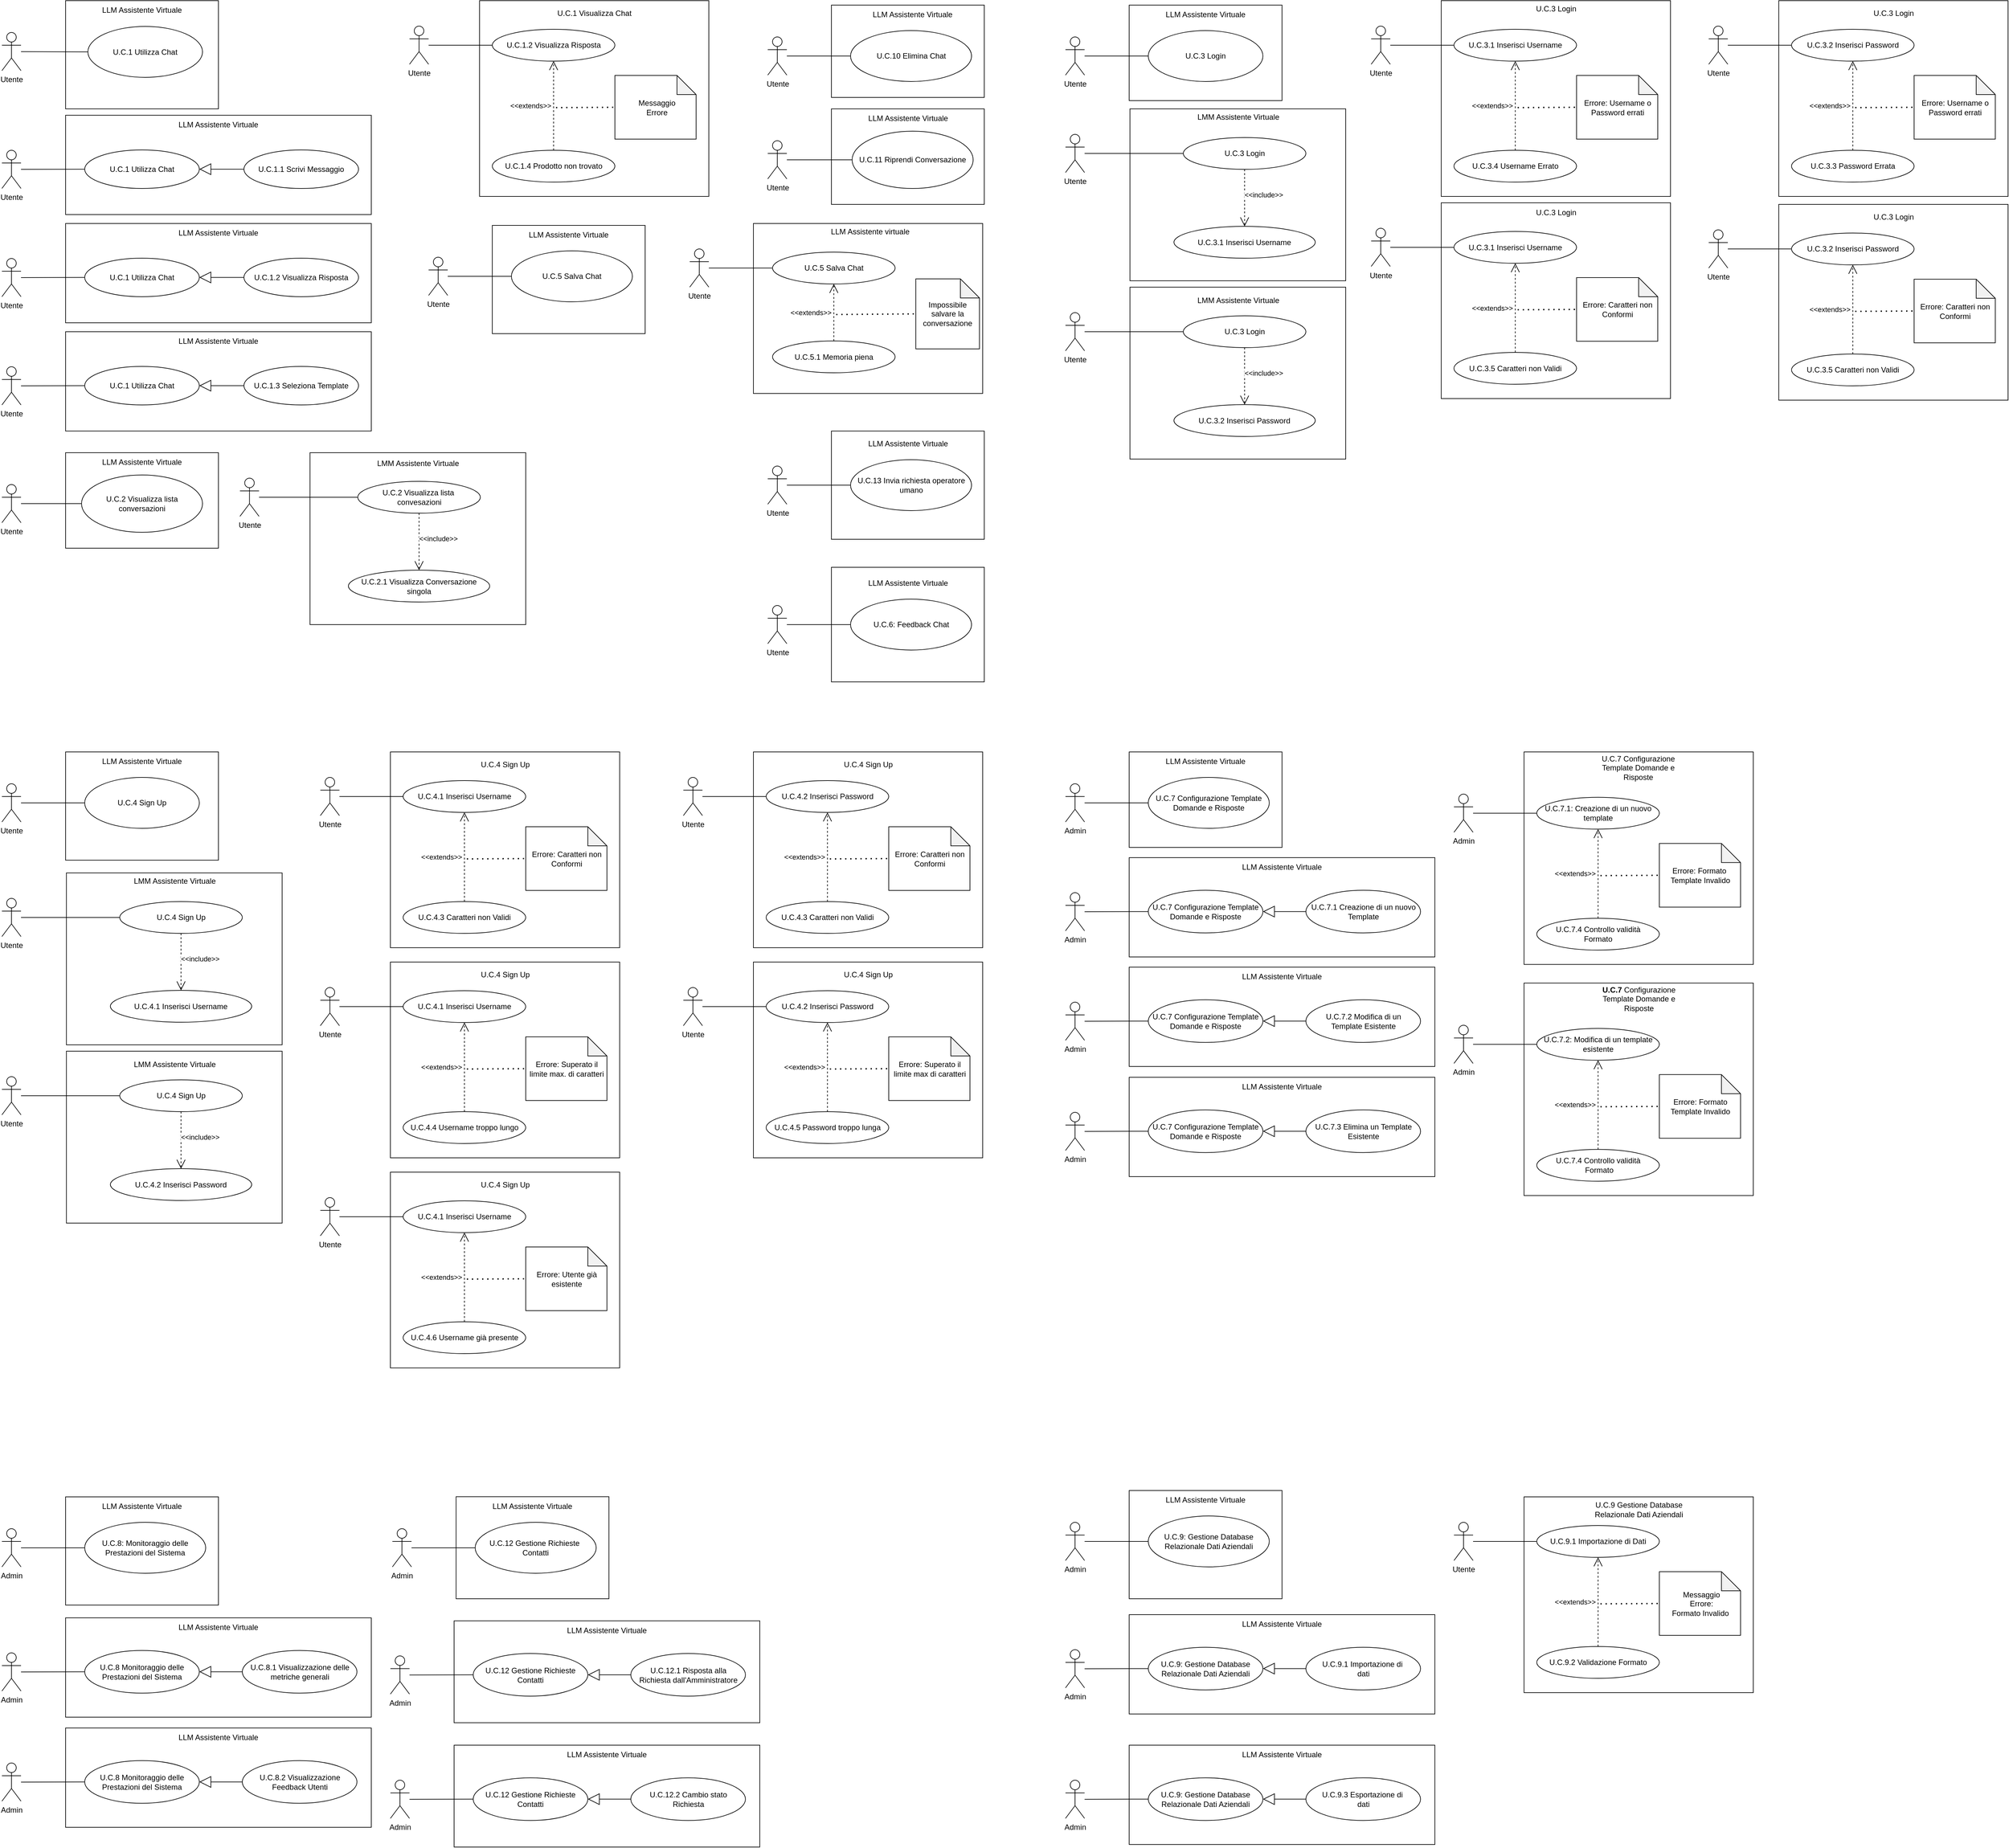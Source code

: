 <mxfile version="26.0.4">
  <diagram id="0WeiMkMH_n1F1Pwc_BeX" name="Pagina-2">
    <mxGraphModel dx="1706" dy="1253" grid="1" gridSize="10" guides="1" tooltips="1" connect="1" arrows="1" fold="1" page="1" pageScale="1" pageWidth="1654" pageHeight="1169" math="0" shadow="0">
      <root>
        <mxCell id="0" />
        <mxCell id="1" parent="0" />
        <mxCell id="0Q-Z46yVu78t82k5OUXV-1" value="Utente" style="shape=umlActor;verticalLabelPosition=bottom;verticalAlign=top;html=1;outlineConnect=0;" parent="1" vertex="1">
          <mxGeometry x="30" y="60" width="30" height="60" as="geometry" />
        </mxCell>
        <mxCell id="0Q-Z46yVu78t82k5OUXV-2" value="" style="rounded=0;whiteSpace=wrap;html=1;" parent="1" vertex="1">
          <mxGeometry x="130" y="10" width="240" height="170" as="geometry" />
        </mxCell>
        <mxCell id="0Q-Z46yVu78t82k5OUXV-3" value="LLM Assistente Virtuale" style="text;html=1;align=center;verticalAlign=middle;whiteSpace=wrap;rounded=0;" parent="1" vertex="1">
          <mxGeometry x="185" y="10" width="130" height="30" as="geometry" />
        </mxCell>
        <mxCell id="0Q-Z46yVu78t82k5OUXV-4" value="U.C.1 Utilizza Chat" style="ellipse;whiteSpace=wrap;html=1;" parent="1" vertex="1">
          <mxGeometry x="165" y="50.5" width="180" height="80" as="geometry" />
        </mxCell>
        <mxCell id="0Q-Z46yVu78t82k5OUXV-5" value="" style="endArrow=none;html=1;rounded=0;entryX=0;entryY=0.5;entryDx=0;entryDy=0;" parent="1" source="0Q-Z46yVu78t82k5OUXV-1" target="0Q-Z46yVu78t82k5OUXV-4" edge="1">
          <mxGeometry width="50" height="50" relative="1" as="geometry">
            <mxPoint x="80" y="250" as="sourcePoint" />
            <mxPoint x="130" y="200" as="targetPoint" />
          </mxGeometry>
        </mxCell>
        <mxCell id="1MegjZ76K6dNuqhR-MKq-10" value="Utente" style="shape=umlActor;verticalLabelPosition=bottom;verticalAlign=top;html=1;outlineConnect=0;" parent="1" vertex="1">
          <mxGeometry x="30" y="245" width="30" height="60" as="geometry" />
        </mxCell>
        <mxCell id="1MegjZ76K6dNuqhR-MKq-11" value="" style="rounded=0;whiteSpace=wrap;html=1;" parent="1" vertex="1">
          <mxGeometry x="130" y="190" width="480" height="156" as="geometry" />
        </mxCell>
        <mxCell id="1MegjZ76K6dNuqhR-MKq-12" value="LLM Assistente Virtuale" style="text;html=1;align=center;verticalAlign=middle;whiteSpace=wrap;rounded=0;" parent="1" vertex="1">
          <mxGeometry x="305" y="190" width="130" height="30" as="geometry" />
        </mxCell>
        <mxCell id="1MegjZ76K6dNuqhR-MKq-13" value="U.C.1 Utilizza Chat" style="ellipse;whiteSpace=wrap;html=1;" parent="1" vertex="1">
          <mxGeometry x="160" y="244.5" width="180" height="60.5" as="geometry" />
        </mxCell>
        <mxCell id="1MegjZ76K6dNuqhR-MKq-14" value="" style="endArrow=none;html=1;rounded=0;entryX=0;entryY=0.5;entryDx=0;entryDy=0;" parent="1" source="1MegjZ76K6dNuqhR-MKq-10" target="1MegjZ76K6dNuqhR-MKq-13" edge="1">
          <mxGeometry width="50" height="50" relative="1" as="geometry">
            <mxPoint x="80" y="435" as="sourcePoint" />
            <mxPoint x="130" y="385" as="targetPoint" />
          </mxGeometry>
        </mxCell>
        <mxCell id="w251UVghd8SI2IncATsu-7" value="U.C.1.1 Scrivi Messaggio" style="ellipse;whiteSpace=wrap;html=1;" parent="1" vertex="1">
          <mxGeometry x="410" y="244.5" width="180" height="60.5" as="geometry" />
        </mxCell>
        <mxCell id="w251UVghd8SI2IncATsu-9" value="" style="endArrow=block;endSize=16;endFill=0;html=1;rounded=0;exitX=0;exitY=0.5;exitDx=0;exitDy=0;entryX=1;entryY=0.5;entryDx=0;entryDy=0;" parent="1" source="w251UVghd8SI2IncATsu-7" target="1MegjZ76K6dNuqhR-MKq-13" edge="1">
          <mxGeometry width="160" relative="1" as="geometry">
            <mxPoint x="310" y="276" as="sourcePoint" />
            <mxPoint x="470" y="276" as="targetPoint" />
          </mxGeometry>
        </mxCell>
        <mxCell id="w251UVghd8SI2IncATsu-10" value="Utente" style="shape=umlActor;verticalLabelPosition=bottom;verticalAlign=top;html=1;outlineConnect=0;" parent="1" vertex="1">
          <mxGeometry x="30" y="415" width="30" height="60" as="geometry" />
        </mxCell>
        <mxCell id="w251UVghd8SI2IncATsu-11" value="" style="rounded=0;whiteSpace=wrap;html=1;" parent="1" vertex="1">
          <mxGeometry x="130" y="360" width="480" height="156" as="geometry" />
        </mxCell>
        <mxCell id="w251UVghd8SI2IncATsu-12" value="LLM Assistente Virtuale" style="text;html=1;align=center;verticalAlign=middle;whiteSpace=wrap;rounded=0;" parent="1" vertex="1">
          <mxGeometry x="305" y="360" width="130" height="30" as="geometry" />
        </mxCell>
        <mxCell id="w251UVghd8SI2IncATsu-13" value="U.C.1 Utilizza Chat" style="ellipse;whiteSpace=wrap;html=1;" parent="1" vertex="1">
          <mxGeometry x="160" y="414.5" width="180" height="60.5" as="geometry" />
        </mxCell>
        <mxCell id="w251UVghd8SI2IncATsu-14" value="" style="endArrow=none;html=1;rounded=0;entryX=0;entryY=0.5;entryDx=0;entryDy=0;" parent="1" source="w251UVghd8SI2IncATsu-10" target="w251UVghd8SI2IncATsu-13" edge="1">
          <mxGeometry width="50" height="50" relative="1" as="geometry">
            <mxPoint x="80" y="605" as="sourcePoint" />
            <mxPoint x="130" y="555" as="targetPoint" />
          </mxGeometry>
        </mxCell>
        <mxCell id="w251UVghd8SI2IncATsu-15" value="U.C.1.2 Visualizza Risposta" style="ellipse;whiteSpace=wrap;html=1;" parent="1" vertex="1">
          <mxGeometry x="410" y="414.5" width="180" height="60.5" as="geometry" />
        </mxCell>
        <mxCell id="w251UVghd8SI2IncATsu-16" value="" style="endArrow=block;endSize=16;endFill=0;html=1;rounded=0;exitX=0;exitY=0.5;exitDx=0;exitDy=0;entryX=1;entryY=0.5;entryDx=0;entryDy=0;" parent="1" source="w251UVghd8SI2IncATsu-15" target="w251UVghd8SI2IncATsu-13" edge="1">
          <mxGeometry width="160" relative="1" as="geometry">
            <mxPoint x="310" y="446" as="sourcePoint" />
            <mxPoint x="470" y="446" as="targetPoint" />
          </mxGeometry>
        </mxCell>
        <mxCell id="w251UVghd8SI2IncATsu-17" value="Utente" style="shape=umlActor;verticalLabelPosition=bottom;verticalAlign=top;html=1;outlineConnect=0;" parent="1" vertex="1">
          <mxGeometry x="30" y="585" width="30" height="60" as="geometry" />
        </mxCell>
        <mxCell id="w251UVghd8SI2IncATsu-18" value="" style="rounded=0;whiteSpace=wrap;html=1;" parent="1" vertex="1">
          <mxGeometry x="130" y="530" width="480" height="156" as="geometry" />
        </mxCell>
        <mxCell id="w251UVghd8SI2IncATsu-19" value="LLM Assistente Virtuale" style="text;html=1;align=center;verticalAlign=middle;whiteSpace=wrap;rounded=0;" parent="1" vertex="1">
          <mxGeometry x="305" y="530" width="130" height="30" as="geometry" />
        </mxCell>
        <mxCell id="w251UVghd8SI2IncATsu-20" value="U.C.1 Utilizza Chat" style="ellipse;whiteSpace=wrap;html=1;" parent="1" vertex="1">
          <mxGeometry x="160" y="584.5" width="180" height="60.5" as="geometry" />
        </mxCell>
        <mxCell id="w251UVghd8SI2IncATsu-21" value="" style="endArrow=none;html=1;rounded=0;entryX=0;entryY=0.5;entryDx=0;entryDy=0;" parent="1" source="w251UVghd8SI2IncATsu-17" target="w251UVghd8SI2IncATsu-20" edge="1">
          <mxGeometry width="50" height="50" relative="1" as="geometry">
            <mxPoint x="80" y="775" as="sourcePoint" />
            <mxPoint x="130" y="725" as="targetPoint" />
          </mxGeometry>
        </mxCell>
        <mxCell id="w251UVghd8SI2IncATsu-22" value="U.C.1.3 Seleziona Template" style="ellipse;whiteSpace=wrap;html=1;" parent="1" vertex="1">
          <mxGeometry x="410" y="584.5" width="180" height="60.5" as="geometry" />
        </mxCell>
        <mxCell id="w251UVghd8SI2IncATsu-23" value="" style="endArrow=block;endSize=16;endFill=0;html=1;rounded=0;exitX=0;exitY=0.5;exitDx=0;exitDy=0;entryX=1;entryY=0.5;entryDx=0;entryDy=0;" parent="1" source="w251UVghd8SI2IncATsu-22" target="w251UVghd8SI2IncATsu-20" edge="1">
          <mxGeometry width="160" relative="1" as="geometry">
            <mxPoint x="310" y="616" as="sourcePoint" />
            <mxPoint x="470" y="616" as="targetPoint" />
          </mxGeometry>
        </mxCell>
        <mxCell id="RF9o575scOdGBYsbL9Bb-1" value="" style="rounded=0;whiteSpace=wrap;html=1;" parent="1" vertex="1">
          <mxGeometry x="780" y="10" width="360" height="307.5" as="geometry" />
        </mxCell>
        <mxCell id="RF9o575scOdGBYsbL9Bb-2" value="Utente" style="shape=umlActor;verticalLabelPosition=bottom;verticalAlign=top;html=1;outlineConnect=0;" parent="1" vertex="1">
          <mxGeometry x="670" y="50" width="30" height="60" as="geometry" />
        </mxCell>
        <mxCell id="RF9o575scOdGBYsbL9Bb-3" value="U.C.1.2 Visualizza Risposta" style="ellipse;whiteSpace=wrap;html=1;" parent="1" vertex="1">
          <mxGeometry x="800" y="55" width="192.5" height="50" as="geometry" />
        </mxCell>
        <mxCell id="RF9o575scOdGBYsbL9Bb-4" value="U.C.1.4 Prodotto non trovato" style="ellipse;whiteSpace=wrap;html=1;" parent="1" vertex="1">
          <mxGeometry x="800" y="245" width="192.5" height="50" as="geometry" />
        </mxCell>
        <mxCell id="RF9o575scOdGBYsbL9Bb-5" value="&amp;nbsp;Messaggio&lt;div&gt;&amp;nbsp;Errore&lt;/div&gt;" style="shape=note;whiteSpace=wrap;html=1;backgroundOutline=1;darkOpacity=0.05;align=center;" parent="1" vertex="1">
          <mxGeometry x="992.5" y="127.5" width="127.5" height="100" as="geometry" />
        </mxCell>
        <mxCell id="RF9o575scOdGBYsbL9Bb-6" value="&amp;lt;&amp;lt;extends&amp;gt;&amp;gt;" style="endArrow=open;endSize=12;dashed=1;html=1;rounded=0;entryX=0.5;entryY=1;entryDx=0;entryDy=0;exitX=0.5;exitY=0;exitDx=0;exitDy=0;" parent="1" source="RF9o575scOdGBYsbL9Bb-4" target="RF9o575scOdGBYsbL9Bb-3" edge="1">
          <mxGeometry y="36" width="160" relative="1" as="geometry">
            <mxPoint x="810" y="195" as="sourcePoint" />
            <mxPoint x="970" y="195" as="targetPoint" />
            <mxPoint as="offset" />
          </mxGeometry>
        </mxCell>
        <mxCell id="RF9o575scOdGBYsbL9Bb-7" value="" style="endArrow=none;dashed=1;html=1;dashPattern=1 3;strokeWidth=2;rounded=0;entryX=0;entryY=0.5;entryDx=0;entryDy=0;entryPerimeter=0;" parent="1" target="RF9o575scOdGBYsbL9Bb-5" edge="1">
          <mxGeometry width="50" height="50" relative="1" as="geometry">
            <mxPoint x="900" y="178" as="sourcePoint" />
            <mxPoint x="1060" y="435" as="targetPoint" />
          </mxGeometry>
        </mxCell>
        <mxCell id="RF9o575scOdGBYsbL9Bb-8" value="&lt;span style=&quot;font-weight: 400;&quot;&gt;U.C.1 Visualizza Chat&lt;/span&gt;" style="text;align=center;fontStyle=1;verticalAlign=middle;spacingLeft=3;spacingRight=3;strokeColor=none;rotatable=0;points=[[0,0.5],[1,0.5]];portConstraint=eastwest;html=1;" parent="1" vertex="1">
          <mxGeometry x="920" y="17" width="80" height="26" as="geometry" />
        </mxCell>
        <mxCell id="RF9o575scOdGBYsbL9Bb-9" value="" style="endArrow=none;html=1;rounded=0;entryX=0;entryY=0.5;entryDx=0;entryDy=0;" parent="1" source="RF9o575scOdGBYsbL9Bb-2" target="RF9o575scOdGBYsbL9Bb-3" edge="1">
          <mxGeometry width="50" height="50" relative="1" as="geometry">
            <mxPoint x="670" y="395" as="sourcePoint" />
            <mxPoint x="720" y="345" as="targetPoint" />
          </mxGeometry>
        </mxCell>
        <mxCell id="R6dQG0pAH_0pQPWXoHSF-1" value="Utente" style="shape=umlActor;verticalLabelPosition=bottom;verticalAlign=top;html=1;outlineConnect=0;" parent="1" vertex="1">
          <mxGeometry x="30" y="770" width="30" height="60" as="geometry" />
        </mxCell>
        <mxCell id="R6dQG0pAH_0pQPWXoHSF-2" value="" style="rounded=0;whiteSpace=wrap;html=1;" parent="1" vertex="1">
          <mxGeometry x="130" y="720" width="240" height="150" as="geometry" />
        </mxCell>
        <mxCell id="R6dQG0pAH_0pQPWXoHSF-3" value="LLM Assistente Virtuale" style="text;html=1;align=center;verticalAlign=middle;whiteSpace=wrap;rounded=0;" parent="1" vertex="1">
          <mxGeometry x="185" y="720" width="130" height="30" as="geometry" />
        </mxCell>
        <mxCell id="R6dQG0pAH_0pQPWXoHSF-4" value="U.C.2 Visualizza lista conversazioni" style="ellipse;whiteSpace=wrap;html=1;" parent="1" vertex="1">
          <mxGeometry x="155" y="755" width="190" height="90" as="geometry" />
        </mxCell>
        <mxCell id="R6dQG0pAH_0pQPWXoHSF-5" value="" style="endArrow=none;html=1;rounded=0;entryX=0;entryY=0.5;entryDx=0;entryDy=0;" parent="1" source="R6dQG0pAH_0pQPWXoHSF-1" target="R6dQG0pAH_0pQPWXoHSF-4" edge="1">
          <mxGeometry width="50" height="50" relative="1" as="geometry">
            <mxPoint x="80" y="960" as="sourcePoint" />
            <mxPoint x="130" y="910" as="targetPoint" />
          </mxGeometry>
        </mxCell>
        <mxCell id="NukfgQ5QbaCO7arW-9xG-1" value="" style="rounded=0;whiteSpace=wrap;html=1;" parent="1" vertex="1">
          <mxGeometry x="513.75" y="720" width="338.75" height="270" as="geometry" />
        </mxCell>
        <mxCell id="NukfgQ5QbaCO7arW-9xG-2" value="Utente" style="shape=umlActor;verticalLabelPosition=bottom;verticalAlign=top;html=1;outlineConnect=0;" parent="1" vertex="1">
          <mxGeometry x="403.75" y="760" width="30" height="60" as="geometry" />
        </mxCell>
        <mxCell id="NukfgQ5QbaCO7arW-9xG-3" value="U.C.2 Visualizza lista&amp;nbsp;&lt;div&gt;convesazioni&lt;/div&gt;" style="ellipse;whiteSpace=wrap;html=1;" parent="1" vertex="1">
          <mxGeometry x="588.75" y="765" width="192.5" height="50" as="geometry" />
        </mxCell>
        <mxCell id="NukfgQ5QbaCO7arW-9xG-4" value="&lt;span style=&quot;font-weight: 400;&quot;&gt;LMM Assistente Virtuale&lt;/span&gt;" style="text;align=center;fontStyle=1;verticalAlign=middle;spacingLeft=3;spacingRight=3;strokeColor=none;rotatable=0;points=[[0,0.5],[1,0.5]];portConstraint=eastwest;html=1;" parent="1" vertex="1">
          <mxGeometry x="643.13" y="724" width="80" height="26" as="geometry" />
        </mxCell>
        <mxCell id="NukfgQ5QbaCO7arW-9xG-5" value="" style="endArrow=none;html=1;rounded=0;entryX=0;entryY=0.5;entryDx=0;entryDy=0;" parent="1" source="NukfgQ5QbaCO7arW-9xG-2" target="NukfgQ5QbaCO7arW-9xG-3" edge="1">
          <mxGeometry width="50" height="50" relative="1" as="geometry">
            <mxPoint x="395" y="1105" as="sourcePoint" />
            <mxPoint x="445" y="1055" as="targetPoint" />
          </mxGeometry>
        </mxCell>
        <mxCell id="NukfgQ5QbaCO7arW-9xG-6" value="U.C.2.1 Visualizza Conversazione singola" style="ellipse;whiteSpace=wrap;html=1;" parent="1" vertex="1">
          <mxGeometry x="574.06" y="904.5" width="221.88" height="50" as="geometry" />
        </mxCell>
        <mxCell id="NukfgQ5QbaCO7arW-9xG-7" value="&amp;lt;&amp;lt;include&amp;gt;&amp;gt;" style="endArrow=open;endSize=12;dashed=1;html=1;rounded=0;exitX=0.5;exitY=1;exitDx=0;exitDy=0;entryX=0.5;entryY=0;entryDx=0;entryDy=0;" parent="1" source="NukfgQ5QbaCO7arW-9xG-3" target="NukfgQ5QbaCO7arW-9xG-6" edge="1">
          <mxGeometry x="-0.111" y="30" width="160" relative="1" as="geometry">
            <mxPoint x="425" y="985" as="sourcePoint" />
            <mxPoint x="585" y="985" as="targetPoint" />
            <mxPoint as="offset" />
          </mxGeometry>
        </mxCell>
        <mxCell id="93jATTlTK8MrKwm5cMIG-1" value="Utente" style="shape=umlActor;verticalLabelPosition=bottom;verticalAlign=top;html=1;outlineConnect=0;" parent="1" vertex="1">
          <mxGeometry x="1700" y="67" width="30" height="60" as="geometry" />
        </mxCell>
        <mxCell id="93jATTlTK8MrKwm5cMIG-2" value="" style="rounded=0;whiteSpace=wrap;html=1;" parent="1" vertex="1">
          <mxGeometry x="1800" y="17" width="240" height="150" as="geometry" />
        </mxCell>
        <mxCell id="93jATTlTK8MrKwm5cMIG-3" value="LLM Assistente Virtuale" style="text;html=1;align=center;verticalAlign=middle;whiteSpace=wrap;rounded=0;" parent="1" vertex="1">
          <mxGeometry x="1855" y="17" width="130" height="30" as="geometry" />
        </mxCell>
        <mxCell id="93jATTlTK8MrKwm5cMIG-4" value="U.C.3 Login" style="ellipse;whiteSpace=wrap;html=1;" parent="1" vertex="1">
          <mxGeometry x="1830" y="57" width="180" height="80" as="geometry" />
        </mxCell>
        <mxCell id="93jATTlTK8MrKwm5cMIG-5" value="" style="endArrow=none;html=1;rounded=0;entryX=0;entryY=0.5;entryDx=0;entryDy=0;" parent="1" source="93jATTlTK8MrKwm5cMIG-1" target="93jATTlTK8MrKwm5cMIG-4" edge="1">
          <mxGeometry width="50" height="50" relative="1" as="geometry">
            <mxPoint x="1750" y="257" as="sourcePoint" />
            <mxPoint x="1800" y="207" as="targetPoint" />
          </mxGeometry>
        </mxCell>
        <mxCell id="yS394_LmMg1O5QsdOu2U-8" value="" style="rounded=0;whiteSpace=wrap;html=1;" parent="1" vertex="1">
          <mxGeometry x="1801.25" y="180" width="338.75" height="270" as="geometry" />
        </mxCell>
        <mxCell id="yS394_LmMg1O5QsdOu2U-9" value="Utente" style="shape=umlActor;verticalLabelPosition=bottom;verticalAlign=top;html=1;outlineConnect=0;" parent="1" vertex="1">
          <mxGeometry x="1700" y="220" width="30" height="60" as="geometry" />
        </mxCell>
        <mxCell id="yS394_LmMg1O5QsdOu2U-10" value="U.C.3 Login" style="ellipse;whiteSpace=wrap;html=1;" parent="1" vertex="1">
          <mxGeometry x="1885" y="225" width="192.5" height="50" as="geometry" />
        </mxCell>
        <mxCell id="yS394_LmMg1O5QsdOu2U-11" value="&lt;span style=&quot;font-weight: 400;&quot;&gt;LMM Assistente Virtuale&lt;/span&gt;" style="text;align=center;fontStyle=1;verticalAlign=middle;spacingLeft=3;spacingRight=3;strokeColor=none;rotatable=0;points=[[0,0.5],[1,0.5]];portConstraint=eastwest;html=1;" parent="1" vertex="1">
          <mxGeometry x="1930.63" y="180" width="80" height="26" as="geometry" />
        </mxCell>
        <mxCell id="yS394_LmMg1O5QsdOu2U-12" value="" style="endArrow=none;html=1;rounded=0;entryX=0;entryY=0.5;entryDx=0;entryDy=0;" parent="1" source="yS394_LmMg1O5QsdOu2U-9" target="yS394_LmMg1O5QsdOu2U-10" edge="1">
          <mxGeometry width="50" height="50" relative="1" as="geometry">
            <mxPoint x="1691.25" y="565" as="sourcePoint" />
            <mxPoint x="1741.25" y="515" as="targetPoint" />
          </mxGeometry>
        </mxCell>
        <mxCell id="yS394_LmMg1O5QsdOu2U-13" value="U.C.3.1 Inserisci Username" style="ellipse;whiteSpace=wrap;html=1;" parent="1" vertex="1">
          <mxGeometry x="1870.31" y="364.5" width="221.88" height="50" as="geometry" />
        </mxCell>
        <mxCell id="yS394_LmMg1O5QsdOu2U-14" value="&amp;lt;&amp;lt;include&amp;gt;&amp;gt;" style="endArrow=open;endSize=12;dashed=1;html=1;rounded=0;exitX=0.5;exitY=1;exitDx=0;exitDy=0;entryX=0.5;entryY=0;entryDx=0;entryDy=0;" parent="1" source="yS394_LmMg1O5QsdOu2U-10" target="yS394_LmMg1O5QsdOu2U-13" edge="1">
          <mxGeometry x="-0.111" y="30" width="160" relative="1" as="geometry">
            <mxPoint x="1721.25" y="445" as="sourcePoint" />
            <mxPoint x="1881.25" y="445" as="targetPoint" />
            <mxPoint as="offset" />
          </mxGeometry>
        </mxCell>
        <mxCell id="yS394_LmMg1O5QsdOu2U-15" value="" style="rounded=0;whiteSpace=wrap;html=1;" parent="1" vertex="1">
          <mxGeometry x="1801.25" y="460" width="338.75" height="270" as="geometry" />
        </mxCell>
        <mxCell id="yS394_LmMg1O5QsdOu2U-16" value="Utente" style="shape=umlActor;verticalLabelPosition=bottom;verticalAlign=top;html=1;outlineConnect=0;" parent="1" vertex="1">
          <mxGeometry x="1700" y="500" width="30" height="60" as="geometry" />
        </mxCell>
        <mxCell id="yS394_LmMg1O5QsdOu2U-17" value="U.C.3 Login" style="ellipse;whiteSpace=wrap;html=1;" parent="1" vertex="1">
          <mxGeometry x="1885" y="505" width="192.5" height="50" as="geometry" />
        </mxCell>
        <mxCell id="yS394_LmMg1O5QsdOu2U-18" value="&lt;span style=&quot;font-weight: 400;&quot;&gt;LMM Assistente Virtuale&lt;/span&gt;" style="text;align=center;fontStyle=1;verticalAlign=middle;spacingLeft=3;spacingRight=3;strokeColor=none;rotatable=0;points=[[0,0.5],[1,0.5]];portConstraint=eastwest;html=1;" parent="1" vertex="1">
          <mxGeometry x="1930.63" y="468.25" width="80" height="26" as="geometry" />
        </mxCell>
        <mxCell id="yS394_LmMg1O5QsdOu2U-19" value="" style="endArrow=none;html=1;rounded=0;entryX=0;entryY=0.5;entryDx=0;entryDy=0;" parent="1" source="yS394_LmMg1O5QsdOu2U-16" target="yS394_LmMg1O5QsdOu2U-17" edge="1">
          <mxGeometry width="50" height="50" relative="1" as="geometry">
            <mxPoint x="1691.25" y="845" as="sourcePoint" />
            <mxPoint x="1741.25" y="795" as="targetPoint" />
          </mxGeometry>
        </mxCell>
        <mxCell id="yS394_LmMg1O5QsdOu2U-20" value="U.C.3.2 Inserisci Password" style="ellipse;whiteSpace=wrap;html=1;" parent="1" vertex="1">
          <mxGeometry x="1870.31" y="644.5" width="221.88" height="50" as="geometry" />
        </mxCell>
        <mxCell id="yS394_LmMg1O5QsdOu2U-21" value="&amp;lt;&amp;lt;include&amp;gt;&amp;gt;" style="endArrow=open;endSize=12;dashed=1;html=1;rounded=0;exitX=0.5;exitY=1;exitDx=0;exitDy=0;entryX=0.5;entryY=0;entryDx=0;entryDy=0;" parent="1" source="yS394_LmMg1O5QsdOu2U-17" target="yS394_LmMg1O5QsdOu2U-20" edge="1">
          <mxGeometry x="-0.111" y="30" width="160" relative="1" as="geometry">
            <mxPoint x="1721.25" y="725" as="sourcePoint" />
            <mxPoint x="1881.25" y="725" as="targetPoint" />
            <mxPoint as="offset" />
          </mxGeometry>
        </mxCell>
        <mxCell id="18eHauJZXy3OUxjBwogQ-1" value="" style="rounded=0;whiteSpace=wrap;html=1;" parent="1" vertex="1">
          <mxGeometry x="2290" y="10" width="360" height="307.5" as="geometry" />
        </mxCell>
        <mxCell id="18eHauJZXy3OUxjBwogQ-2" value="Utente" style="shape=umlActor;verticalLabelPosition=bottom;verticalAlign=top;html=1;outlineConnect=0;" parent="1" vertex="1">
          <mxGeometry x="2180" y="50" width="30" height="60" as="geometry" />
        </mxCell>
        <mxCell id="18eHauJZXy3OUxjBwogQ-3" value="U.C.3.1 Inserisci Username" style="ellipse;whiteSpace=wrap;html=1;" parent="1" vertex="1">
          <mxGeometry x="2310" y="55" width="192.5" height="50" as="geometry" />
        </mxCell>
        <mxCell id="18eHauJZXy3OUxjBwogQ-4" value="U.C.3.4 Username Errato" style="ellipse;whiteSpace=wrap;html=1;" parent="1" vertex="1">
          <mxGeometry x="2310" y="245" width="192.5" height="50" as="geometry" />
        </mxCell>
        <mxCell id="18eHauJZXy3OUxjBwogQ-5" value="Errore: Username o Password errati" style="shape=note;whiteSpace=wrap;html=1;backgroundOutline=1;darkOpacity=0.05;align=center;" parent="1" vertex="1">
          <mxGeometry x="2502.5" y="127.5" width="127.5" height="100" as="geometry" />
        </mxCell>
        <mxCell id="18eHauJZXy3OUxjBwogQ-6" value="&amp;lt;&amp;lt;extends&amp;gt;&amp;gt;" style="endArrow=open;endSize=12;dashed=1;html=1;rounded=0;entryX=0.5;entryY=1;entryDx=0;entryDy=0;exitX=0.5;exitY=0;exitDx=0;exitDy=0;" parent="1" source="18eHauJZXy3OUxjBwogQ-4" target="18eHauJZXy3OUxjBwogQ-3" edge="1">
          <mxGeometry y="36" width="160" relative="1" as="geometry">
            <mxPoint x="2320" y="195" as="sourcePoint" />
            <mxPoint x="2480" y="195" as="targetPoint" />
            <mxPoint as="offset" />
          </mxGeometry>
        </mxCell>
        <mxCell id="18eHauJZXy3OUxjBwogQ-7" value="" style="endArrow=none;dashed=1;html=1;dashPattern=1 3;strokeWidth=2;rounded=0;entryX=0;entryY=0.5;entryDx=0;entryDy=0;entryPerimeter=0;" parent="1" target="18eHauJZXy3OUxjBwogQ-5" edge="1">
          <mxGeometry width="50" height="50" relative="1" as="geometry">
            <mxPoint x="2410" y="178" as="sourcePoint" />
            <mxPoint x="2570" y="435" as="targetPoint" />
          </mxGeometry>
        </mxCell>
        <mxCell id="18eHauJZXy3OUxjBwogQ-8" value="&lt;span style=&quot;font-weight: 400;&quot;&gt;U.C.3 Login&lt;/span&gt;" style="text;align=center;fontStyle=1;verticalAlign=middle;spacingLeft=3;spacingRight=3;strokeColor=none;rotatable=0;points=[[0,0.5],[1,0.5]];portConstraint=eastwest;html=1;" parent="1" vertex="1">
          <mxGeometry x="2430" y="10" width="80" height="26" as="geometry" />
        </mxCell>
        <mxCell id="18eHauJZXy3OUxjBwogQ-9" value="" style="endArrow=none;html=1;rounded=0;entryX=0;entryY=0.5;entryDx=0;entryDy=0;" parent="1" source="18eHauJZXy3OUxjBwogQ-2" target="18eHauJZXy3OUxjBwogQ-3" edge="1">
          <mxGeometry width="50" height="50" relative="1" as="geometry">
            <mxPoint x="2180" y="395" as="sourcePoint" />
            <mxPoint x="2230" y="345" as="targetPoint" />
          </mxGeometry>
        </mxCell>
        <mxCell id="18eHauJZXy3OUxjBwogQ-10" value="" style="rounded=0;whiteSpace=wrap;html=1;" parent="1" vertex="1">
          <mxGeometry x="2290" y="327.5" width="360" height="307.5" as="geometry" />
        </mxCell>
        <mxCell id="18eHauJZXy3OUxjBwogQ-11" value="Utente" style="shape=umlActor;verticalLabelPosition=bottom;verticalAlign=top;html=1;outlineConnect=0;" parent="1" vertex="1">
          <mxGeometry x="2180" y="367.5" width="30" height="60" as="geometry" />
        </mxCell>
        <mxCell id="18eHauJZXy3OUxjBwogQ-12" value="U.C.3.1 Inserisci Username" style="ellipse;whiteSpace=wrap;html=1;" parent="1" vertex="1">
          <mxGeometry x="2310" y="372.5" width="192.5" height="50" as="geometry" />
        </mxCell>
        <mxCell id="18eHauJZXy3OUxjBwogQ-13" value="U.C.3.5 Caratteri non Validi" style="ellipse;whiteSpace=wrap;html=1;" parent="1" vertex="1">
          <mxGeometry x="2310" y="562.5" width="192.5" height="50" as="geometry" />
        </mxCell>
        <mxCell id="18eHauJZXy3OUxjBwogQ-14" value="Errore: Caratteri non Conformi" style="shape=note;whiteSpace=wrap;html=1;backgroundOutline=1;darkOpacity=0.05;align=center;" parent="1" vertex="1">
          <mxGeometry x="2502.5" y="445" width="127.5" height="100" as="geometry" />
        </mxCell>
        <mxCell id="18eHauJZXy3OUxjBwogQ-15" value="&amp;lt;&amp;lt;extends&amp;gt;&amp;gt;" style="endArrow=open;endSize=12;dashed=1;html=1;rounded=0;entryX=0.5;entryY=1;entryDx=0;entryDy=0;exitX=0.5;exitY=0;exitDx=0;exitDy=0;" parent="1" source="18eHauJZXy3OUxjBwogQ-13" target="18eHauJZXy3OUxjBwogQ-12" edge="1">
          <mxGeometry y="36" width="160" relative="1" as="geometry">
            <mxPoint x="2320" y="512.5" as="sourcePoint" />
            <mxPoint x="2480" y="512.5" as="targetPoint" />
            <mxPoint as="offset" />
          </mxGeometry>
        </mxCell>
        <mxCell id="18eHauJZXy3OUxjBwogQ-16" value="" style="endArrow=none;dashed=1;html=1;dashPattern=1 3;strokeWidth=2;rounded=0;entryX=0;entryY=0.5;entryDx=0;entryDy=0;entryPerimeter=0;" parent="1" target="18eHauJZXy3OUxjBwogQ-14" edge="1">
          <mxGeometry width="50" height="50" relative="1" as="geometry">
            <mxPoint x="2410" y="495.5" as="sourcePoint" />
            <mxPoint x="2570" y="752.5" as="targetPoint" />
          </mxGeometry>
        </mxCell>
        <mxCell id="18eHauJZXy3OUxjBwogQ-17" value="&lt;span style=&quot;font-weight: 400;&quot;&gt;U.C.3 Login&lt;/span&gt;" style="text;align=center;fontStyle=1;verticalAlign=middle;spacingLeft=3;spacingRight=3;strokeColor=none;rotatable=0;points=[[0,0.5],[1,0.5]];portConstraint=eastwest;html=1;" parent="1" vertex="1">
          <mxGeometry x="2430" y="330" width="80" height="26" as="geometry" />
        </mxCell>
        <mxCell id="18eHauJZXy3OUxjBwogQ-18" value="" style="endArrow=none;html=1;rounded=0;entryX=0;entryY=0.5;entryDx=0;entryDy=0;" parent="1" source="18eHauJZXy3OUxjBwogQ-11" target="18eHauJZXy3OUxjBwogQ-12" edge="1">
          <mxGeometry width="50" height="50" relative="1" as="geometry">
            <mxPoint x="2180" y="712.5" as="sourcePoint" />
            <mxPoint x="2230" y="662.5" as="targetPoint" />
          </mxGeometry>
        </mxCell>
        <mxCell id="5R9TT6Z3W3TQEjbvy7hD-1" value="" style="rounded=0;whiteSpace=wrap;html=1;" parent="1" vertex="1">
          <mxGeometry x="2820" y="10" width="360" height="307.5" as="geometry" />
        </mxCell>
        <mxCell id="5R9TT6Z3W3TQEjbvy7hD-2" value="Utente" style="shape=umlActor;verticalLabelPosition=bottom;verticalAlign=top;html=1;outlineConnect=0;" parent="1" vertex="1">
          <mxGeometry x="2710" y="50" width="30" height="60" as="geometry" />
        </mxCell>
        <mxCell id="5R9TT6Z3W3TQEjbvy7hD-3" value="U.C.3.2 Inserisci Password" style="ellipse;whiteSpace=wrap;html=1;" parent="1" vertex="1">
          <mxGeometry x="2840" y="55" width="192.5" height="50" as="geometry" />
        </mxCell>
        <mxCell id="5R9TT6Z3W3TQEjbvy7hD-4" value="U.C.3.3 Password Errata" style="ellipse;whiteSpace=wrap;html=1;" parent="1" vertex="1">
          <mxGeometry x="2840" y="245" width="192.5" height="50" as="geometry" />
        </mxCell>
        <mxCell id="5R9TT6Z3W3TQEjbvy7hD-5" value="Errore: Username o Password errati" style="shape=note;whiteSpace=wrap;html=1;backgroundOutline=1;darkOpacity=0.05;align=center;" parent="1" vertex="1">
          <mxGeometry x="3032.5" y="127.5" width="127.5" height="100" as="geometry" />
        </mxCell>
        <mxCell id="5R9TT6Z3W3TQEjbvy7hD-6" value="&amp;lt;&amp;lt;extends&amp;gt;&amp;gt;" style="endArrow=open;endSize=12;dashed=1;html=1;rounded=0;entryX=0.5;entryY=1;entryDx=0;entryDy=0;exitX=0.5;exitY=0;exitDx=0;exitDy=0;" parent="1" source="5R9TT6Z3W3TQEjbvy7hD-4" target="5R9TT6Z3W3TQEjbvy7hD-3" edge="1">
          <mxGeometry y="36" width="160" relative="1" as="geometry">
            <mxPoint x="2850" y="195" as="sourcePoint" />
            <mxPoint x="3010" y="195" as="targetPoint" />
            <mxPoint as="offset" />
          </mxGeometry>
        </mxCell>
        <mxCell id="5R9TT6Z3W3TQEjbvy7hD-7" value="" style="endArrow=none;dashed=1;html=1;dashPattern=1 3;strokeWidth=2;rounded=0;entryX=0;entryY=0.5;entryDx=0;entryDy=0;entryPerimeter=0;" parent="1" target="5R9TT6Z3W3TQEjbvy7hD-5" edge="1">
          <mxGeometry width="50" height="50" relative="1" as="geometry">
            <mxPoint x="2940" y="178" as="sourcePoint" />
            <mxPoint x="3100" y="435" as="targetPoint" />
          </mxGeometry>
        </mxCell>
        <mxCell id="5R9TT6Z3W3TQEjbvy7hD-8" value="&lt;span style=&quot;font-weight: 400;&quot;&gt;U.C.3 Login&lt;/span&gt;" style="text;align=center;fontStyle=1;verticalAlign=middle;spacingLeft=3;spacingRight=3;strokeColor=none;rotatable=0;points=[[0,0.5],[1,0.5]];portConstraint=eastwest;html=1;" parent="1" vertex="1">
          <mxGeometry x="2960" y="17" width="80" height="26" as="geometry" />
        </mxCell>
        <mxCell id="5R9TT6Z3W3TQEjbvy7hD-9" value="" style="endArrow=none;html=1;rounded=0;entryX=0;entryY=0.5;entryDx=0;entryDy=0;" parent="1" source="5R9TT6Z3W3TQEjbvy7hD-2" target="5R9TT6Z3W3TQEjbvy7hD-3" edge="1">
          <mxGeometry width="50" height="50" relative="1" as="geometry">
            <mxPoint x="2710" y="395" as="sourcePoint" />
            <mxPoint x="2760" y="345" as="targetPoint" />
          </mxGeometry>
        </mxCell>
        <mxCell id="o2WmFxvKSTL9zEKOumfb-1" value="" style="rounded=0;whiteSpace=wrap;html=1;" parent="1" vertex="1">
          <mxGeometry x="2820" y="330" width="360" height="307.5" as="geometry" />
        </mxCell>
        <mxCell id="o2WmFxvKSTL9zEKOumfb-2" value="Utente" style="shape=umlActor;verticalLabelPosition=bottom;verticalAlign=top;html=1;outlineConnect=0;" parent="1" vertex="1">
          <mxGeometry x="2710" y="370" width="30" height="60" as="geometry" />
        </mxCell>
        <mxCell id="o2WmFxvKSTL9zEKOumfb-3" value="U.C.3.2 Inserisci Password" style="ellipse;whiteSpace=wrap;html=1;" parent="1" vertex="1">
          <mxGeometry x="2840" y="375" width="192.5" height="50" as="geometry" />
        </mxCell>
        <mxCell id="o2WmFxvKSTL9zEKOumfb-4" value="U.C.3.5 Caratteri non Validi" style="ellipse;whiteSpace=wrap;html=1;" parent="1" vertex="1">
          <mxGeometry x="2840" y="565" width="192.5" height="50" as="geometry" />
        </mxCell>
        <mxCell id="o2WmFxvKSTL9zEKOumfb-5" value="Errore: Caratteri non Conformi" style="shape=note;whiteSpace=wrap;html=1;backgroundOutline=1;darkOpacity=0.05;align=center;" parent="1" vertex="1">
          <mxGeometry x="3032.5" y="447.5" width="127.5" height="100" as="geometry" />
        </mxCell>
        <mxCell id="o2WmFxvKSTL9zEKOumfb-6" value="&amp;lt;&amp;lt;extends&amp;gt;&amp;gt;" style="endArrow=open;endSize=12;dashed=1;html=1;rounded=0;entryX=0.5;entryY=1;entryDx=0;entryDy=0;exitX=0.5;exitY=0;exitDx=0;exitDy=0;" parent="1" source="o2WmFxvKSTL9zEKOumfb-4" target="o2WmFxvKSTL9zEKOumfb-3" edge="1">
          <mxGeometry y="36" width="160" relative="1" as="geometry">
            <mxPoint x="2850" y="515" as="sourcePoint" />
            <mxPoint x="3010" y="515" as="targetPoint" />
            <mxPoint as="offset" />
          </mxGeometry>
        </mxCell>
        <mxCell id="o2WmFxvKSTL9zEKOumfb-7" value="" style="endArrow=none;dashed=1;html=1;dashPattern=1 3;strokeWidth=2;rounded=0;entryX=0;entryY=0.5;entryDx=0;entryDy=0;entryPerimeter=0;" parent="1" target="o2WmFxvKSTL9zEKOumfb-5" edge="1">
          <mxGeometry width="50" height="50" relative="1" as="geometry">
            <mxPoint x="2940" y="498" as="sourcePoint" />
            <mxPoint x="3100" y="755" as="targetPoint" />
          </mxGeometry>
        </mxCell>
        <mxCell id="o2WmFxvKSTL9zEKOumfb-8" value="&lt;span style=&quot;font-weight: 400;&quot;&gt;U.C.3 Login&lt;/span&gt;" style="text;align=center;fontStyle=1;verticalAlign=middle;spacingLeft=3;spacingRight=3;strokeColor=none;rotatable=0;points=[[0,0.5],[1,0.5]];portConstraint=eastwest;html=1;" parent="1" vertex="1">
          <mxGeometry x="2960" y="337" width="80" height="26" as="geometry" />
        </mxCell>
        <mxCell id="o2WmFxvKSTL9zEKOumfb-9" value="" style="endArrow=none;html=1;rounded=0;entryX=0;entryY=0.5;entryDx=0;entryDy=0;" parent="1" source="o2WmFxvKSTL9zEKOumfb-2" target="o2WmFxvKSTL9zEKOumfb-3" edge="1">
          <mxGeometry width="50" height="50" relative="1" as="geometry">
            <mxPoint x="2710" y="715" as="sourcePoint" />
            <mxPoint x="2760" y="665" as="targetPoint" />
          </mxGeometry>
        </mxCell>
        <mxCell id="PmPYeecK9ad-A0kC27ia-1" value="Utente" style="shape=umlActor;verticalLabelPosition=bottom;verticalAlign=top;html=1;outlineConnect=0;" parent="1" vertex="1">
          <mxGeometry x="30" y="1240" width="30" height="60" as="geometry" />
        </mxCell>
        <mxCell id="PmPYeecK9ad-A0kC27ia-2" value="" style="rounded=0;whiteSpace=wrap;html=1;" parent="1" vertex="1">
          <mxGeometry x="130" y="1190" width="240" height="170" as="geometry" />
        </mxCell>
        <mxCell id="PmPYeecK9ad-A0kC27ia-3" value="LLM Assistente Virtuale" style="text;html=1;align=center;verticalAlign=middle;whiteSpace=wrap;rounded=0;" parent="1" vertex="1">
          <mxGeometry x="185" y="1190" width="130" height="30" as="geometry" />
        </mxCell>
        <mxCell id="PmPYeecK9ad-A0kC27ia-4" value="U.C.4 Sign Up" style="ellipse;whiteSpace=wrap;html=1;" parent="1" vertex="1">
          <mxGeometry x="160" y="1230" width="180" height="80" as="geometry" />
        </mxCell>
        <mxCell id="PmPYeecK9ad-A0kC27ia-5" value="" style="endArrow=none;html=1;rounded=0;entryX=0;entryY=0.5;entryDx=0;entryDy=0;" parent="1" source="PmPYeecK9ad-A0kC27ia-1" target="PmPYeecK9ad-A0kC27ia-4" edge="1">
          <mxGeometry width="50" height="50" relative="1" as="geometry">
            <mxPoint x="80" y="1430" as="sourcePoint" />
            <mxPoint x="130" y="1380" as="targetPoint" />
          </mxGeometry>
        </mxCell>
        <mxCell id="nrKUatyU6BZyHotLKfkG-1" value="" style="rounded=0;whiteSpace=wrap;html=1;" parent="1" vertex="1">
          <mxGeometry x="131.25" y="1380" width="338.75" height="270" as="geometry" />
        </mxCell>
        <mxCell id="nrKUatyU6BZyHotLKfkG-2" value="Utente" style="shape=umlActor;verticalLabelPosition=bottom;verticalAlign=top;html=1;outlineConnect=0;" parent="1" vertex="1">
          <mxGeometry x="30" y="1420" width="30" height="60" as="geometry" />
        </mxCell>
        <mxCell id="nrKUatyU6BZyHotLKfkG-3" value="U.C.4 Sign Up" style="ellipse;whiteSpace=wrap;html=1;" parent="1" vertex="1">
          <mxGeometry x="215" y="1425" width="192.5" height="50" as="geometry" />
        </mxCell>
        <mxCell id="nrKUatyU6BZyHotLKfkG-4" value="&lt;span style=&quot;font-weight: 400;&quot;&gt;LMM Assistente Virtuale&lt;/span&gt;" style="text;align=center;fontStyle=1;verticalAlign=middle;spacingLeft=3;spacingRight=3;strokeColor=none;rotatable=0;points=[[0,0.5],[1,0.5]];portConstraint=eastwest;html=1;" parent="1" vertex="1">
          <mxGeometry x="260.63" y="1380" width="80" height="26" as="geometry" />
        </mxCell>
        <mxCell id="nrKUatyU6BZyHotLKfkG-5" value="" style="endArrow=none;html=1;rounded=0;entryX=0;entryY=0.5;entryDx=0;entryDy=0;" parent="1" source="nrKUatyU6BZyHotLKfkG-2" target="nrKUatyU6BZyHotLKfkG-3" edge="1">
          <mxGeometry width="50" height="50" relative="1" as="geometry">
            <mxPoint x="21.25" y="1765" as="sourcePoint" />
            <mxPoint x="71.25" y="1715" as="targetPoint" />
          </mxGeometry>
        </mxCell>
        <mxCell id="nrKUatyU6BZyHotLKfkG-6" value="U.C.4.1 Inserisci Username" style="ellipse;whiteSpace=wrap;html=1;" parent="1" vertex="1">
          <mxGeometry x="200.31" y="1564.5" width="221.88" height="50" as="geometry" />
        </mxCell>
        <mxCell id="nrKUatyU6BZyHotLKfkG-7" value="&amp;lt;&amp;lt;include&amp;gt;&amp;gt;" style="endArrow=open;endSize=12;dashed=1;html=1;rounded=0;exitX=0.5;exitY=1;exitDx=0;exitDy=0;entryX=0.5;entryY=0;entryDx=0;entryDy=0;" parent="1" source="nrKUatyU6BZyHotLKfkG-3" target="nrKUatyU6BZyHotLKfkG-6" edge="1">
          <mxGeometry x="-0.111" y="30" width="160" relative="1" as="geometry">
            <mxPoint x="51.25" y="1645" as="sourcePoint" />
            <mxPoint x="211.25" y="1645" as="targetPoint" />
            <mxPoint as="offset" />
          </mxGeometry>
        </mxCell>
        <mxCell id="nrKUatyU6BZyHotLKfkG-8" value="" style="rounded=0;whiteSpace=wrap;html=1;" parent="1" vertex="1">
          <mxGeometry x="131.25" y="1660" width="338.75" height="270" as="geometry" />
        </mxCell>
        <mxCell id="nrKUatyU6BZyHotLKfkG-9" value="Utente" style="shape=umlActor;verticalLabelPosition=bottom;verticalAlign=top;html=1;outlineConnect=0;" parent="1" vertex="1">
          <mxGeometry x="30" y="1700" width="30" height="60" as="geometry" />
        </mxCell>
        <mxCell id="nrKUatyU6BZyHotLKfkG-10" value="U.C.4 Sign Up" style="ellipse;whiteSpace=wrap;html=1;" parent="1" vertex="1">
          <mxGeometry x="215" y="1705" width="192.5" height="50" as="geometry" />
        </mxCell>
        <mxCell id="nrKUatyU6BZyHotLKfkG-11" value="&lt;span style=&quot;font-weight: 400;&quot;&gt;LMM Assistente Virtuale&lt;/span&gt;" style="text;align=center;fontStyle=1;verticalAlign=middle;spacingLeft=3;spacingRight=3;strokeColor=none;rotatable=0;points=[[0,0.5],[1,0.5]];portConstraint=eastwest;html=1;" parent="1" vertex="1">
          <mxGeometry x="260.63" y="1668.25" width="80" height="26" as="geometry" />
        </mxCell>
        <mxCell id="nrKUatyU6BZyHotLKfkG-12" value="" style="endArrow=none;html=1;rounded=0;entryX=0;entryY=0.5;entryDx=0;entryDy=0;" parent="1" source="nrKUatyU6BZyHotLKfkG-9" target="nrKUatyU6BZyHotLKfkG-10" edge="1">
          <mxGeometry width="50" height="50" relative="1" as="geometry">
            <mxPoint x="21.25" y="2045" as="sourcePoint" />
            <mxPoint x="71.25" y="1995" as="targetPoint" />
          </mxGeometry>
        </mxCell>
        <mxCell id="nrKUatyU6BZyHotLKfkG-13" value="U.C.4.2 Inserisci Password" style="ellipse;whiteSpace=wrap;html=1;" parent="1" vertex="1">
          <mxGeometry x="200.31" y="1844.5" width="221.88" height="50" as="geometry" />
        </mxCell>
        <mxCell id="nrKUatyU6BZyHotLKfkG-14" value="&amp;lt;&amp;lt;include&amp;gt;&amp;gt;" style="endArrow=open;endSize=12;dashed=1;html=1;rounded=0;exitX=0.5;exitY=1;exitDx=0;exitDy=0;entryX=0.5;entryY=0;entryDx=0;entryDy=0;" parent="1" source="nrKUatyU6BZyHotLKfkG-10" target="nrKUatyU6BZyHotLKfkG-13" edge="1">
          <mxGeometry x="-0.111" y="30" width="160" relative="1" as="geometry">
            <mxPoint x="51.25" y="1925" as="sourcePoint" />
            <mxPoint x="211.25" y="1925" as="targetPoint" />
            <mxPoint as="offset" />
          </mxGeometry>
        </mxCell>
        <mxCell id="A3_wvy2f1hmsFmlQ1ZDr-1" value="" style="rounded=0;whiteSpace=wrap;html=1;" parent="1" vertex="1">
          <mxGeometry x="640" y="1190" width="360" height="307.5" as="geometry" />
        </mxCell>
        <mxCell id="A3_wvy2f1hmsFmlQ1ZDr-2" value="Utente" style="shape=umlActor;verticalLabelPosition=bottom;verticalAlign=top;html=1;outlineConnect=0;" parent="1" vertex="1">
          <mxGeometry x="530" y="1230" width="30" height="60" as="geometry" />
        </mxCell>
        <mxCell id="A3_wvy2f1hmsFmlQ1ZDr-3" value="U.C.4.1 Inserisci Username" style="ellipse;whiteSpace=wrap;html=1;" parent="1" vertex="1">
          <mxGeometry x="660" y="1235" width="192.5" height="50" as="geometry" />
        </mxCell>
        <mxCell id="A3_wvy2f1hmsFmlQ1ZDr-4" value="U.C.4.3 Caratteri non Validi" style="ellipse;whiteSpace=wrap;html=1;" parent="1" vertex="1">
          <mxGeometry x="660" y="1425" width="192.5" height="50" as="geometry" />
        </mxCell>
        <mxCell id="A3_wvy2f1hmsFmlQ1ZDr-5" value="Errore: Caratteri non Conformi" style="shape=note;whiteSpace=wrap;html=1;backgroundOutline=1;darkOpacity=0.05;align=center;" parent="1" vertex="1">
          <mxGeometry x="852.5" y="1307.5" width="127.5" height="100" as="geometry" />
        </mxCell>
        <mxCell id="A3_wvy2f1hmsFmlQ1ZDr-6" value="&amp;lt;&amp;lt;extends&amp;gt;&amp;gt;" style="endArrow=open;endSize=12;dashed=1;html=1;rounded=0;entryX=0.5;entryY=1;entryDx=0;entryDy=0;exitX=0.5;exitY=0;exitDx=0;exitDy=0;" parent="1" source="A3_wvy2f1hmsFmlQ1ZDr-4" target="A3_wvy2f1hmsFmlQ1ZDr-3" edge="1">
          <mxGeometry y="36" width="160" relative="1" as="geometry">
            <mxPoint x="670" y="1375" as="sourcePoint" />
            <mxPoint x="830" y="1375" as="targetPoint" />
            <mxPoint as="offset" />
          </mxGeometry>
        </mxCell>
        <mxCell id="A3_wvy2f1hmsFmlQ1ZDr-7" value="" style="endArrow=none;dashed=1;html=1;dashPattern=1 3;strokeWidth=2;rounded=0;entryX=0;entryY=0.5;entryDx=0;entryDy=0;entryPerimeter=0;" parent="1" target="A3_wvy2f1hmsFmlQ1ZDr-5" edge="1">
          <mxGeometry width="50" height="50" relative="1" as="geometry">
            <mxPoint x="760" y="1358" as="sourcePoint" />
            <mxPoint x="920" y="1615" as="targetPoint" />
          </mxGeometry>
        </mxCell>
        <mxCell id="A3_wvy2f1hmsFmlQ1ZDr-8" value="&lt;span style=&quot;font-weight: 400;&quot;&gt;U.C.4 Sign Up&lt;/span&gt;" style="text;align=center;fontStyle=1;verticalAlign=middle;spacingLeft=3;spacingRight=3;strokeColor=none;rotatable=0;points=[[0,0.5],[1,0.5]];portConstraint=eastwest;html=1;" parent="1" vertex="1">
          <mxGeometry x="780" y="1197" width="80" height="26" as="geometry" />
        </mxCell>
        <mxCell id="A3_wvy2f1hmsFmlQ1ZDr-9" value="" style="endArrow=none;html=1;rounded=0;entryX=0;entryY=0.5;entryDx=0;entryDy=0;" parent="1" source="A3_wvy2f1hmsFmlQ1ZDr-2" target="A3_wvy2f1hmsFmlQ1ZDr-3" edge="1">
          <mxGeometry width="50" height="50" relative="1" as="geometry">
            <mxPoint x="530" y="1575" as="sourcePoint" />
            <mxPoint x="580" y="1525" as="targetPoint" />
          </mxGeometry>
        </mxCell>
        <mxCell id="PxVkCim27rBzWZ3-zZLv-1" value="" style="rounded=0;whiteSpace=wrap;html=1;" parent="1" vertex="1">
          <mxGeometry x="1210" y="1190" width="360" height="307.5" as="geometry" />
        </mxCell>
        <mxCell id="PxVkCim27rBzWZ3-zZLv-2" value="Utente" style="shape=umlActor;verticalLabelPosition=bottom;verticalAlign=top;html=1;outlineConnect=0;" parent="1" vertex="1">
          <mxGeometry x="1100" y="1230" width="30" height="60" as="geometry" />
        </mxCell>
        <mxCell id="PxVkCim27rBzWZ3-zZLv-3" value="U.C.4.2 Inserisci Password" style="ellipse;whiteSpace=wrap;html=1;" parent="1" vertex="1">
          <mxGeometry x="1230" y="1235" width="192.5" height="50" as="geometry" />
        </mxCell>
        <mxCell id="PxVkCim27rBzWZ3-zZLv-4" value="U.C.4.3 Caratteri non Validi" style="ellipse;whiteSpace=wrap;html=1;" parent="1" vertex="1">
          <mxGeometry x="1230" y="1425" width="192.5" height="50" as="geometry" />
        </mxCell>
        <mxCell id="PxVkCim27rBzWZ3-zZLv-5" value="Errore: Caratteri non Conformi" style="shape=note;whiteSpace=wrap;html=1;backgroundOutline=1;darkOpacity=0.05;align=center;" parent="1" vertex="1">
          <mxGeometry x="1422.5" y="1307.5" width="127.5" height="100" as="geometry" />
        </mxCell>
        <mxCell id="PxVkCim27rBzWZ3-zZLv-6" value="&amp;lt;&amp;lt;extends&amp;gt;&amp;gt;" style="endArrow=open;endSize=12;dashed=1;html=1;rounded=0;entryX=0.5;entryY=1;entryDx=0;entryDy=0;exitX=0.5;exitY=0;exitDx=0;exitDy=0;" parent="1" source="PxVkCim27rBzWZ3-zZLv-4" target="PxVkCim27rBzWZ3-zZLv-3" edge="1">
          <mxGeometry y="36" width="160" relative="1" as="geometry">
            <mxPoint x="1240" y="1375" as="sourcePoint" />
            <mxPoint x="1400" y="1375" as="targetPoint" />
            <mxPoint as="offset" />
          </mxGeometry>
        </mxCell>
        <mxCell id="PxVkCim27rBzWZ3-zZLv-7" value="" style="endArrow=none;dashed=1;html=1;dashPattern=1 3;strokeWidth=2;rounded=0;entryX=0;entryY=0.5;entryDx=0;entryDy=0;entryPerimeter=0;" parent="1" target="PxVkCim27rBzWZ3-zZLv-5" edge="1">
          <mxGeometry width="50" height="50" relative="1" as="geometry">
            <mxPoint x="1330" y="1358" as="sourcePoint" />
            <mxPoint x="1490" y="1615" as="targetPoint" />
          </mxGeometry>
        </mxCell>
        <mxCell id="PxVkCim27rBzWZ3-zZLv-8" value="&lt;span style=&quot;font-weight: 400;&quot;&gt;U.C.4 Sign Up&lt;/span&gt;" style="text;align=center;fontStyle=1;verticalAlign=middle;spacingLeft=3;spacingRight=3;strokeColor=none;rotatable=0;points=[[0,0.5],[1,0.5]];portConstraint=eastwest;html=1;" parent="1" vertex="1">
          <mxGeometry x="1350" y="1197" width="80" height="26" as="geometry" />
        </mxCell>
        <mxCell id="PxVkCim27rBzWZ3-zZLv-9" value="" style="endArrow=none;html=1;rounded=0;entryX=0;entryY=0.5;entryDx=0;entryDy=0;" parent="1" source="PxVkCim27rBzWZ3-zZLv-2" target="PxVkCim27rBzWZ3-zZLv-3" edge="1">
          <mxGeometry width="50" height="50" relative="1" as="geometry">
            <mxPoint x="1100" y="1575" as="sourcePoint" />
            <mxPoint x="1150" y="1525" as="targetPoint" />
          </mxGeometry>
        </mxCell>
        <mxCell id="PxVkCim27rBzWZ3-zZLv-10" value="" style="rounded=0;whiteSpace=wrap;html=1;" parent="1" vertex="1">
          <mxGeometry x="640" y="1520" width="360" height="307.5" as="geometry" />
        </mxCell>
        <mxCell id="PxVkCim27rBzWZ3-zZLv-11" value="Utente" style="shape=umlActor;verticalLabelPosition=bottom;verticalAlign=top;html=1;outlineConnect=0;" parent="1" vertex="1">
          <mxGeometry x="530" y="1560" width="30" height="60" as="geometry" />
        </mxCell>
        <mxCell id="PxVkCim27rBzWZ3-zZLv-12" value="U.C.4.1 Inserisci Username" style="ellipse;whiteSpace=wrap;html=1;" parent="1" vertex="1">
          <mxGeometry x="660" y="1565" width="192.5" height="50" as="geometry" />
        </mxCell>
        <mxCell id="PxVkCim27rBzWZ3-zZLv-13" value="U.C.4.4 Username troppo lungo" style="ellipse;whiteSpace=wrap;html=1;" parent="1" vertex="1">
          <mxGeometry x="660" y="1755" width="192.5" height="50" as="geometry" />
        </mxCell>
        <mxCell id="PxVkCim27rBzWZ3-zZLv-14" value="Errore: Superato il limite max. di caratteri" style="shape=note;whiteSpace=wrap;html=1;backgroundOutline=1;darkOpacity=0.05;align=center;" parent="1" vertex="1">
          <mxGeometry x="852.5" y="1637.5" width="127.5" height="100" as="geometry" />
        </mxCell>
        <mxCell id="PxVkCim27rBzWZ3-zZLv-15" value="&amp;lt;&amp;lt;extends&amp;gt;&amp;gt;" style="endArrow=open;endSize=12;dashed=1;html=1;rounded=0;entryX=0.5;entryY=1;entryDx=0;entryDy=0;exitX=0.5;exitY=0;exitDx=0;exitDy=0;" parent="1" source="PxVkCim27rBzWZ3-zZLv-13" target="PxVkCim27rBzWZ3-zZLv-12" edge="1">
          <mxGeometry y="36" width="160" relative="1" as="geometry">
            <mxPoint x="670" y="1705" as="sourcePoint" />
            <mxPoint x="830" y="1705" as="targetPoint" />
            <mxPoint as="offset" />
          </mxGeometry>
        </mxCell>
        <mxCell id="PxVkCim27rBzWZ3-zZLv-16" value="" style="endArrow=none;dashed=1;html=1;dashPattern=1 3;strokeWidth=2;rounded=0;entryX=0;entryY=0.5;entryDx=0;entryDy=0;entryPerimeter=0;" parent="1" target="PxVkCim27rBzWZ3-zZLv-14" edge="1">
          <mxGeometry width="50" height="50" relative="1" as="geometry">
            <mxPoint x="760" y="1688" as="sourcePoint" />
            <mxPoint x="920" y="1945" as="targetPoint" />
          </mxGeometry>
        </mxCell>
        <mxCell id="PxVkCim27rBzWZ3-zZLv-17" value="&lt;span style=&quot;font-weight: 400;&quot;&gt;U.C.4 Sign Up&lt;/span&gt;" style="text;align=center;fontStyle=1;verticalAlign=middle;spacingLeft=3;spacingRight=3;strokeColor=none;rotatable=0;points=[[0,0.5],[1,0.5]];portConstraint=eastwest;html=1;" parent="1" vertex="1">
          <mxGeometry x="780" y="1527" width="80" height="26" as="geometry" />
        </mxCell>
        <mxCell id="PxVkCim27rBzWZ3-zZLv-18" value="" style="endArrow=none;html=1;rounded=0;entryX=0;entryY=0.5;entryDx=0;entryDy=0;" parent="1" source="PxVkCim27rBzWZ3-zZLv-11" target="PxVkCim27rBzWZ3-zZLv-12" edge="1">
          <mxGeometry width="50" height="50" relative="1" as="geometry">
            <mxPoint x="530" y="1905" as="sourcePoint" />
            <mxPoint x="580" y="1855" as="targetPoint" />
          </mxGeometry>
        </mxCell>
        <mxCell id="PxVkCim27rBzWZ3-zZLv-19" value="" style="rounded=0;whiteSpace=wrap;html=1;" parent="1" vertex="1">
          <mxGeometry x="1210" y="1520" width="360" height="307.5" as="geometry" />
        </mxCell>
        <mxCell id="PxVkCim27rBzWZ3-zZLv-20" value="Utente" style="shape=umlActor;verticalLabelPosition=bottom;verticalAlign=top;html=1;outlineConnect=0;" parent="1" vertex="1">
          <mxGeometry x="1100" y="1560" width="30" height="60" as="geometry" />
        </mxCell>
        <mxCell id="PxVkCim27rBzWZ3-zZLv-21" value="U.C.4.2 Inserisci Password" style="ellipse;whiteSpace=wrap;html=1;" parent="1" vertex="1">
          <mxGeometry x="1230" y="1565" width="192.5" height="50" as="geometry" />
        </mxCell>
        <mxCell id="PxVkCim27rBzWZ3-zZLv-22" value="U.C.4.5 Password troppo lunga" style="ellipse;whiteSpace=wrap;html=1;" parent="1" vertex="1">
          <mxGeometry x="1230" y="1755" width="192.5" height="50" as="geometry" />
        </mxCell>
        <mxCell id="PxVkCim27rBzWZ3-zZLv-23" value="Errore: Superato il limite max di caratteri" style="shape=note;whiteSpace=wrap;html=1;backgroundOutline=1;darkOpacity=0.05;align=center;" parent="1" vertex="1">
          <mxGeometry x="1422.5" y="1637.5" width="127.5" height="100" as="geometry" />
        </mxCell>
        <mxCell id="PxVkCim27rBzWZ3-zZLv-24" value="&amp;lt;&amp;lt;extends&amp;gt;&amp;gt;" style="endArrow=open;endSize=12;dashed=1;html=1;rounded=0;entryX=0.5;entryY=1;entryDx=0;entryDy=0;exitX=0.5;exitY=0;exitDx=0;exitDy=0;" parent="1" source="PxVkCim27rBzWZ3-zZLv-22" target="PxVkCim27rBzWZ3-zZLv-21" edge="1">
          <mxGeometry y="36" width="160" relative="1" as="geometry">
            <mxPoint x="1240" y="1705" as="sourcePoint" />
            <mxPoint x="1400" y="1705" as="targetPoint" />
            <mxPoint as="offset" />
          </mxGeometry>
        </mxCell>
        <mxCell id="PxVkCim27rBzWZ3-zZLv-25" value="" style="endArrow=none;dashed=1;html=1;dashPattern=1 3;strokeWidth=2;rounded=0;entryX=0;entryY=0.5;entryDx=0;entryDy=0;entryPerimeter=0;" parent="1" target="PxVkCim27rBzWZ3-zZLv-23" edge="1">
          <mxGeometry width="50" height="50" relative="1" as="geometry">
            <mxPoint x="1330" y="1688" as="sourcePoint" />
            <mxPoint x="1490" y="1945" as="targetPoint" />
          </mxGeometry>
        </mxCell>
        <mxCell id="PxVkCim27rBzWZ3-zZLv-26" value="&lt;span style=&quot;font-weight: 400;&quot;&gt;U.C.4 Sign Up&lt;/span&gt;" style="text;align=center;fontStyle=1;verticalAlign=middle;spacingLeft=3;spacingRight=3;strokeColor=none;rotatable=0;points=[[0,0.5],[1,0.5]];portConstraint=eastwest;html=1;" parent="1" vertex="1">
          <mxGeometry x="1350" y="1527" width="80" height="26" as="geometry" />
        </mxCell>
        <mxCell id="PxVkCim27rBzWZ3-zZLv-27" value="" style="endArrow=none;html=1;rounded=0;entryX=0;entryY=0.5;entryDx=0;entryDy=0;" parent="1" source="PxVkCim27rBzWZ3-zZLv-20" target="PxVkCim27rBzWZ3-zZLv-21" edge="1">
          <mxGeometry width="50" height="50" relative="1" as="geometry">
            <mxPoint x="1100" y="1905" as="sourcePoint" />
            <mxPoint x="1150" y="1855" as="targetPoint" />
          </mxGeometry>
        </mxCell>
        <mxCell id="4hn2NL57cicOQfGzYyun-1" value="" style="rounded=0;whiteSpace=wrap;html=1;" parent="1" vertex="1">
          <mxGeometry x="640" y="1850" width="360" height="307.5" as="geometry" />
        </mxCell>
        <mxCell id="4hn2NL57cicOQfGzYyun-2" value="Utente" style="shape=umlActor;verticalLabelPosition=bottom;verticalAlign=top;html=1;outlineConnect=0;" parent="1" vertex="1">
          <mxGeometry x="530" y="1890" width="30" height="60" as="geometry" />
        </mxCell>
        <mxCell id="4hn2NL57cicOQfGzYyun-3" value="U.C.4.1 Inserisci Username" style="ellipse;whiteSpace=wrap;html=1;" parent="1" vertex="1">
          <mxGeometry x="660" y="1895" width="192.5" height="50" as="geometry" />
        </mxCell>
        <mxCell id="4hn2NL57cicOQfGzYyun-4" value="U.C.4.6 Username già presente" style="ellipse;whiteSpace=wrap;html=1;" parent="1" vertex="1">
          <mxGeometry x="660" y="2085" width="192.5" height="50" as="geometry" />
        </mxCell>
        <mxCell id="4hn2NL57cicOQfGzYyun-5" value="Errore: Utente già esistente" style="shape=note;whiteSpace=wrap;html=1;backgroundOutline=1;darkOpacity=0.05;align=center;" parent="1" vertex="1">
          <mxGeometry x="852.5" y="1967.5" width="127.5" height="100" as="geometry" />
        </mxCell>
        <mxCell id="4hn2NL57cicOQfGzYyun-6" value="&amp;lt;&amp;lt;extends&amp;gt;&amp;gt;" style="endArrow=open;endSize=12;dashed=1;html=1;rounded=0;entryX=0.5;entryY=1;entryDx=0;entryDy=0;exitX=0.5;exitY=0;exitDx=0;exitDy=0;" parent="1" source="4hn2NL57cicOQfGzYyun-4" target="4hn2NL57cicOQfGzYyun-3" edge="1">
          <mxGeometry y="36" width="160" relative="1" as="geometry">
            <mxPoint x="670" y="2035" as="sourcePoint" />
            <mxPoint x="830" y="2035" as="targetPoint" />
            <mxPoint as="offset" />
          </mxGeometry>
        </mxCell>
        <mxCell id="4hn2NL57cicOQfGzYyun-7" value="" style="endArrow=none;dashed=1;html=1;dashPattern=1 3;strokeWidth=2;rounded=0;entryX=0;entryY=0.5;entryDx=0;entryDy=0;entryPerimeter=0;" parent="1" target="4hn2NL57cicOQfGzYyun-5" edge="1">
          <mxGeometry width="50" height="50" relative="1" as="geometry">
            <mxPoint x="760" y="2018" as="sourcePoint" />
            <mxPoint x="920" y="2275" as="targetPoint" />
          </mxGeometry>
        </mxCell>
        <mxCell id="4hn2NL57cicOQfGzYyun-8" value="&lt;span style=&quot;font-weight: 400;&quot;&gt;U.C.4 Sign Up&lt;/span&gt;" style="text;align=center;fontStyle=1;verticalAlign=middle;spacingLeft=3;spacingRight=3;strokeColor=none;rotatable=0;points=[[0,0.5],[1,0.5]];portConstraint=eastwest;html=1;" parent="1" vertex="1">
          <mxGeometry x="780" y="1857" width="80" height="26" as="geometry" />
        </mxCell>
        <mxCell id="4hn2NL57cicOQfGzYyun-9" value="" style="endArrow=none;html=1;rounded=0;entryX=0;entryY=0.5;entryDx=0;entryDy=0;" parent="1" source="4hn2NL57cicOQfGzYyun-2" target="4hn2NL57cicOQfGzYyun-3" edge="1">
          <mxGeometry width="50" height="50" relative="1" as="geometry">
            <mxPoint x="530" y="2235" as="sourcePoint" />
            <mxPoint x="580" y="2185" as="targetPoint" />
          </mxGeometry>
        </mxCell>
        <mxCell id="biGX9nDdHen02SZw9W0T-1" value="Utente" style="shape=umlActor;verticalLabelPosition=bottom;verticalAlign=top;html=1;outlineConnect=0;" parent="1" vertex="1">
          <mxGeometry x="700" y="413" width="30" height="60" as="geometry" />
        </mxCell>
        <mxCell id="biGX9nDdHen02SZw9W0T-2" value="" style="rounded=0;whiteSpace=wrap;html=1;" parent="1" vertex="1">
          <mxGeometry x="800" y="363" width="240" height="170" as="geometry" />
        </mxCell>
        <mxCell id="biGX9nDdHen02SZw9W0T-3" value="LLM Assistente Virtuale" style="text;html=1;align=center;verticalAlign=middle;whiteSpace=wrap;rounded=0;" parent="1" vertex="1">
          <mxGeometry x="855" y="363" width="130" height="30" as="geometry" />
        </mxCell>
        <mxCell id="biGX9nDdHen02SZw9W0T-4" value="U.C.5 Salva Chat" style="ellipse;whiteSpace=wrap;html=1;" parent="1" vertex="1">
          <mxGeometry x="830" y="403" width="190" height="80" as="geometry" />
        </mxCell>
        <mxCell id="biGX9nDdHen02SZw9W0T-5" value="" style="endArrow=none;html=1;rounded=0;entryX=0;entryY=0.5;entryDx=0;entryDy=0;" parent="1" source="biGX9nDdHen02SZw9W0T-1" target="biGX9nDdHen02SZw9W0T-4" edge="1">
          <mxGeometry width="50" height="50" relative="1" as="geometry">
            <mxPoint x="750" y="603" as="sourcePoint" />
            <mxPoint x="800" y="553" as="targetPoint" />
          </mxGeometry>
        </mxCell>
        <mxCell id="mRhQgkYGBm3jouNQOHeb-1" value="" style="rounded=0;whiteSpace=wrap;html=1;" parent="1" vertex="1">
          <mxGeometry x="1210" y="360" width="360" height="267" as="geometry" />
        </mxCell>
        <mxCell id="mRhQgkYGBm3jouNQOHeb-2" value="Utente" style="shape=umlActor;verticalLabelPosition=bottom;verticalAlign=top;html=1;outlineConnect=0;" parent="1" vertex="1">
          <mxGeometry x="1110" y="400" width="30" height="60" as="geometry" />
        </mxCell>
        <mxCell id="mRhQgkYGBm3jouNQOHeb-3" value="U.C.5 Salva Chat" style="ellipse;whiteSpace=wrap;html=1;" parent="1" vertex="1">
          <mxGeometry x="1240" y="405" width="192.5" height="50" as="geometry" />
        </mxCell>
        <mxCell id="mRhQgkYGBm3jouNQOHeb-4" value="U.C.5.1 Memoria piena" style="ellipse;whiteSpace=wrap;html=1;" parent="1" vertex="1">
          <mxGeometry x="1240" y="544.5" width="192.5" height="50" as="geometry" />
        </mxCell>
        <mxCell id="mRhQgkYGBm3jouNQOHeb-5" value="Impossibile salvare la conversazione" style="shape=note;whiteSpace=wrap;html=1;backgroundOutline=1;darkOpacity=0.05;align=center;" parent="1" vertex="1">
          <mxGeometry x="1465" y="447" width="100" height="110" as="geometry" />
        </mxCell>
        <mxCell id="mRhQgkYGBm3jouNQOHeb-6" value="&amp;lt;&amp;lt;extends&amp;gt;&amp;gt;" style="endArrow=open;endSize=12;dashed=1;html=1;rounded=0;entryX=0.5;entryY=1;entryDx=0;entryDy=0;exitX=0.5;exitY=0;exitDx=0;exitDy=0;" parent="1" source="mRhQgkYGBm3jouNQOHeb-4" target="mRhQgkYGBm3jouNQOHeb-3" edge="1">
          <mxGeometry y="36" width="160" relative="1" as="geometry">
            <mxPoint x="1250" y="545" as="sourcePoint" />
            <mxPoint x="1410" y="545" as="targetPoint" />
            <mxPoint as="offset" />
          </mxGeometry>
        </mxCell>
        <mxCell id="mRhQgkYGBm3jouNQOHeb-7" value="" style="endArrow=none;dashed=1;html=1;dashPattern=1 3;strokeWidth=2;rounded=0;entryX=0;entryY=0.5;entryDx=0;entryDy=0;entryPerimeter=0;" parent="1" target="mRhQgkYGBm3jouNQOHeb-5" edge="1">
          <mxGeometry width="50" height="50" relative="1" as="geometry">
            <mxPoint x="1340" y="503" as="sourcePoint" />
            <mxPoint x="1500" y="785.0" as="targetPoint" />
          </mxGeometry>
        </mxCell>
        <mxCell id="mRhQgkYGBm3jouNQOHeb-8" value="&lt;span style=&quot;font-weight: 400;&quot;&gt;LLM Assistente virtuale&lt;/span&gt;" style="text;align=center;fontStyle=1;verticalAlign=middle;spacingLeft=3;spacingRight=3;strokeColor=none;rotatable=0;points=[[0,0.5],[1,0.5]];portConstraint=eastwest;html=1;" parent="1" vertex="1">
          <mxGeometry x="1352.5" y="360" width="80" height="26" as="geometry" />
        </mxCell>
        <mxCell id="mRhQgkYGBm3jouNQOHeb-9" value="" style="endArrow=none;html=1;rounded=0;entryX=0;entryY=0.5;entryDx=0;entryDy=0;" parent="1" source="mRhQgkYGBm3jouNQOHeb-2" target="mRhQgkYGBm3jouNQOHeb-3" edge="1">
          <mxGeometry width="50" height="50" relative="1" as="geometry">
            <mxPoint x="1110" y="745.0" as="sourcePoint" />
            <mxPoint x="1160" y="695.0" as="targetPoint" />
          </mxGeometry>
        </mxCell>
        <mxCell id="QoviSI-bwFaxZrHOqCiR-1" value="Utente" style="shape=umlActor;verticalLabelPosition=bottom;verticalAlign=top;html=1;outlineConnect=0;" parent="1" vertex="1">
          <mxGeometry x="1232.5" y="67" width="30" height="60" as="geometry" />
        </mxCell>
        <mxCell id="QoviSI-bwFaxZrHOqCiR-2" value="" style="rounded=0;whiteSpace=wrap;html=1;" parent="1" vertex="1">
          <mxGeometry x="1332.5" y="17" width="240" height="145" as="geometry" />
        </mxCell>
        <mxCell id="QoviSI-bwFaxZrHOqCiR-3" value="LLM Assistente Virtuale" style="text;html=1;align=center;verticalAlign=middle;whiteSpace=wrap;rounded=0;" parent="1" vertex="1">
          <mxGeometry x="1395" y="17" width="130" height="30" as="geometry" />
        </mxCell>
        <mxCell id="QoviSI-bwFaxZrHOqCiR-4" value="U.C.10 Elimina Chat" style="ellipse;whiteSpace=wrap;html=1;" parent="1" vertex="1">
          <mxGeometry x="1362.5" y="57" width="190" height="80" as="geometry" />
        </mxCell>
        <mxCell id="QoviSI-bwFaxZrHOqCiR-5" value="" style="endArrow=none;html=1;rounded=0;entryX=0;entryY=0.5;entryDx=0;entryDy=0;" parent="1" source="QoviSI-bwFaxZrHOqCiR-1" target="QoviSI-bwFaxZrHOqCiR-4" edge="1">
          <mxGeometry width="50" height="50" relative="1" as="geometry">
            <mxPoint x="1282.5" y="257" as="sourcePoint" />
            <mxPoint x="1332.5" y="207" as="targetPoint" />
          </mxGeometry>
        </mxCell>
        <mxCell id="M3yfltRiUKojcm57EJfE-1" value="Utente" style="shape=umlActor;verticalLabelPosition=bottom;verticalAlign=top;html=1;outlineConnect=0;" parent="1" vertex="1">
          <mxGeometry x="1232.5" y="230" width="30" height="60" as="geometry" />
        </mxCell>
        <mxCell id="M3yfltRiUKojcm57EJfE-2" value="" style="rounded=0;whiteSpace=wrap;html=1;" parent="1" vertex="1">
          <mxGeometry x="1332.5" y="180" width="240" height="150" as="geometry" />
        </mxCell>
        <mxCell id="M3yfltRiUKojcm57EJfE-3" value="LLM Assistente Virtuale" style="text;html=1;align=center;verticalAlign=middle;whiteSpace=wrap;rounded=0;" parent="1" vertex="1">
          <mxGeometry x="1387.5" y="180" width="130" height="30" as="geometry" />
        </mxCell>
        <mxCell id="M3yfltRiUKojcm57EJfE-4" value="U.C.11 Riprendi Conversazione" style="ellipse;whiteSpace=wrap;html=1;" parent="1" vertex="1">
          <mxGeometry x="1365" y="215" width="190" height="90" as="geometry" />
        </mxCell>
        <mxCell id="M3yfltRiUKojcm57EJfE-5" value="" style="endArrow=none;html=1;rounded=0;entryX=0;entryY=0.5;entryDx=0;entryDy=0;" parent="1" source="M3yfltRiUKojcm57EJfE-1" target="M3yfltRiUKojcm57EJfE-4" edge="1">
          <mxGeometry width="50" height="50" relative="1" as="geometry">
            <mxPoint x="1282.5" y="420" as="sourcePoint" />
            <mxPoint x="1332.5" y="370" as="targetPoint" />
          </mxGeometry>
        </mxCell>
        <mxCell id="9s1SyXbdKmJ-sD1Q7c5o-1" value="Utente" style="shape=umlActor;verticalLabelPosition=bottom;verticalAlign=top;html=1;outlineConnect=0;" parent="1" vertex="1">
          <mxGeometry x="1232.5" y="741" width="30" height="60" as="geometry" />
        </mxCell>
        <mxCell id="9s1SyXbdKmJ-sD1Q7c5o-2" value="" style="rounded=0;whiteSpace=wrap;html=1;" parent="1" vertex="1">
          <mxGeometry x="1332.5" y="686" width="240" height="170" as="geometry" />
        </mxCell>
        <mxCell id="9s1SyXbdKmJ-sD1Q7c5o-3" value="LLM Assistente Virtuale" style="text;html=1;align=center;verticalAlign=middle;whiteSpace=wrap;rounded=0;" parent="1" vertex="1">
          <mxGeometry x="1387.5" y="691" width="130" height="30" as="geometry" />
        </mxCell>
        <mxCell id="9s1SyXbdKmJ-sD1Q7c5o-4" value="&lt;span id=&quot;docs-internal-guid-6dbd8b0d-7fff-b851-b7d0-3e0e82610ad2&quot;&gt;&lt;span style=&quot;font-family: Arial, sans-serif; background-color: transparent; font-variant-numeric: normal; font-variant-east-asian: normal; font-variant-alternates: normal; font-variant-position: normal; vertical-align: baseline; white-space-collapse: preserve;&quot;&gt;&lt;font style=&quot;&quot;&gt;U.C.13 Invia richiesta operatore umano&lt;/font&gt;&lt;/span&gt;&lt;/span&gt;" style="ellipse;whiteSpace=wrap;html=1;" parent="1" vertex="1">
          <mxGeometry x="1362.5" y="731" width="190" height="80" as="geometry" />
        </mxCell>
        <mxCell id="9s1SyXbdKmJ-sD1Q7c5o-5" value="" style="endArrow=none;html=1;rounded=0;entryX=0;entryY=0.5;entryDx=0;entryDy=0;" parent="1" source="9s1SyXbdKmJ-sD1Q7c5o-1" target="9s1SyXbdKmJ-sD1Q7c5o-4" edge="1">
          <mxGeometry width="50" height="50" relative="1" as="geometry">
            <mxPoint x="1282.5" y="931" as="sourcePoint" />
            <mxPoint x="1332.5" y="881" as="targetPoint" />
          </mxGeometry>
        </mxCell>
        <mxCell id="XKZEKm0p46bMQBSaP0bU-1" value="Utente" style="shape=umlActor;verticalLabelPosition=bottom;verticalAlign=top;html=1;outlineConnect=0;" parent="1" vertex="1">
          <mxGeometry x="1232.5" y="960" width="30" height="60" as="geometry" />
        </mxCell>
        <mxCell id="XKZEKm0p46bMQBSaP0bU-2" value="" style="rounded=0;whiteSpace=wrap;html=1;" parent="1" vertex="1">
          <mxGeometry x="1332.5" y="900" width="240" height="180" as="geometry" />
        </mxCell>
        <mxCell id="XKZEKm0p46bMQBSaP0bU-3" value="LLM Assistente Virtuale" style="text;html=1;align=center;verticalAlign=middle;whiteSpace=wrap;rounded=0;" parent="1" vertex="1">
          <mxGeometry x="1387.5" y="910" width="130" height="30" as="geometry" />
        </mxCell>
        <mxCell id="XKZEKm0p46bMQBSaP0bU-4" value="&lt;span id=&quot;docs-internal-guid-b03b15d7-7fff-4212-dcc8-16bb16105b6e&quot; style=&quot;font-family: Arial, sans-serif; background-color: transparent; font-weight: 400; font-style: normal; font-variant: normal; text-decoration: none; vertical-align: baseline; white-space: pre-wrap;&quot;&gt;U.C.6: Feedback Chat&lt;/span&gt;" style="ellipse;whiteSpace=wrap;html=1;" parent="1" vertex="1">
          <mxGeometry x="1362.5" y="950" width="190" height="80" as="geometry" />
        </mxCell>
        <mxCell id="XKZEKm0p46bMQBSaP0bU-5" value="" style="endArrow=none;html=1;rounded=0;entryX=0;entryY=0.5;entryDx=0;entryDy=0;" parent="1" source="XKZEKm0p46bMQBSaP0bU-1" target="XKZEKm0p46bMQBSaP0bU-4" edge="1">
          <mxGeometry width="50" height="50" relative="1" as="geometry">
            <mxPoint x="1282.5" y="1150" as="sourcePoint" />
            <mxPoint x="1332.5" y="1100" as="targetPoint" />
          </mxGeometry>
        </mxCell>
        <mxCell id="AI5QtNLysphOd-7zyXtp-1" value="Admin" style="shape=umlActor;verticalLabelPosition=bottom;verticalAlign=top;html=1;outlineConnect=0;" parent="1" vertex="1">
          <mxGeometry x="1700" y="1240" width="30" height="60" as="geometry" />
        </mxCell>
        <mxCell id="AI5QtNLysphOd-7zyXtp-2" value="" style="rounded=0;whiteSpace=wrap;html=1;" parent="1" vertex="1">
          <mxGeometry x="1800" y="1190" width="240" height="150" as="geometry" />
        </mxCell>
        <mxCell id="AI5QtNLysphOd-7zyXtp-3" value="LLM Assistente Virtuale" style="text;html=1;align=center;verticalAlign=middle;whiteSpace=wrap;rounded=0;" parent="1" vertex="1">
          <mxGeometry x="1855" y="1190" width="130" height="30" as="geometry" />
        </mxCell>
        <mxCell id="AI5QtNLysphOd-7zyXtp-4" value="&lt;font&gt;U.C.7 &lt;span id=&quot;docs-internal-guid-623ee65a-7fff-1f57-e393-9a9269ed37c3&quot; style=&quot;font-family: Arial, sans-serif; background-color: transparent; font-weight: 400; font-style: normal; font-variant: normal; text-decoration: none; vertical-align: baseline; white-space: pre-wrap;&quot;&gt;Configurazione Template Domande e Risposte&lt;/span&gt;&lt;/font&gt;" style="ellipse;whiteSpace=wrap;html=1;" parent="1" vertex="1">
          <mxGeometry x="1830" y="1230" width="190" height="80" as="geometry" />
        </mxCell>
        <mxCell id="AI5QtNLysphOd-7zyXtp-5" value="" style="endArrow=none;html=1;rounded=0;entryX=0;entryY=0.5;entryDx=0;entryDy=0;" parent="1" source="AI5QtNLysphOd-7zyXtp-1" target="AI5QtNLysphOd-7zyXtp-4" edge="1">
          <mxGeometry width="50" height="50" relative="1" as="geometry">
            <mxPoint x="1750" y="1430" as="sourcePoint" />
            <mxPoint x="1800" y="1380" as="targetPoint" />
          </mxGeometry>
        </mxCell>
        <mxCell id="hbC20M-UaraWhEs7xCLD-1" value="Admin" style="shape=umlActor;verticalLabelPosition=bottom;verticalAlign=top;html=1;outlineConnect=0;" parent="1" vertex="1">
          <mxGeometry x="1700" y="1411" width="30" height="60" as="geometry" />
        </mxCell>
        <mxCell id="hbC20M-UaraWhEs7xCLD-2" value="" style="rounded=0;whiteSpace=wrap;html=1;" parent="1" vertex="1">
          <mxGeometry x="1800" y="1356" width="480" height="156" as="geometry" />
        </mxCell>
        <mxCell id="hbC20M-UaraWhEs7xCLD-3" value="LLM Assistente Virtuale" style="text;html=1;align=center;verticalAlign=middle;whiteSpace=wrap;rounded=0;" parent="1" vertex="1">
          <mxGeometry x="1975" y="1356" width="130" height="30" as="geometry" />
        </mxCell>
        <mxCell id="hbC20M-UaraWhEs7xCLD-4" value="U.C.7 Configurazione Template&lt;div&gt;Domande e Risposte&lt;/div&gt;" style="ellipse;whiteSpace=wrap;html=1;" parent="1" vertex="1">
          <mxGeometry x="1830" y="1407.25" width="180" height="67" as="geometry" />
        </mxCell>
        <mxCell id="hbC20M-UaraWhEs7xCLD-5" value="" style="endArrow=none;html=1;rounded=0;entryX=0;entryY=0.5;entryDx=0;entryDy=0;" parent="1" source="hbC20M-UaraWhEs7xCLD-1" target="hbC20M-UaraWhEs7xCLD-4" edge="1">
          <mxGeometry width="50" height="50" relative="1" as="geometry">
            <mxPoint x="1750" y="1601" as="sourcePoint" />
            <mxPoint x="1800" y="1551" as="targetPoint" />
          </mxGeometry>
        </mxCell>
        <mxCell id="hbC20M-UaraWhEs7xCLD-7" value="" style="endArrow=block;endSize=16;endFill=0;html=1;rounded=0;exitX=0;exitY=0.5;exitDx=0;exitDy=0;entryX=1;entryY=0.5;entryDx=0;entryDy=0;" parent="1" source="hbC20M-UaraWhEs7xCLD-8" target="hbC20M-UaraWhEs7xCLD-4" edge="1">
          <mxGeometry width="160" relative="1" as="geometry">
            <mxPoint x="2080.0" y="1440.75" as="sourcePoint" />
            <mxPoint x="2140" y="1442" as="targetPoint" />
          </mxGeometry>
        </mxCell>
        <mxCell id="hbC20M-UaraWhEs7xCLD-8" value="U.C.7.1 Creazione di un nuovo&lt;br&gt;Template" style="ellipse;whiteSpace=wrap;html=1;" parent="1" vertex="1">
          <mxGeometry x="2077.5" y="1407.25" width="180" height="67" as="geometry" />
        </mxCell>
        <mxCell id="hbC20M-UaraWhEs7xCLD-10" value="Admin" style="shape=umlActor;verticalLabelPosition=bottom;verticalAlign=top;html=1;outlineConnect=0;" parent="1" vertex="1">
          <mxGeometry x="1700" y="1583" width="30" height="60" as="geometry" />
        </mxCell>
        <mxCell id="hbC20M-UaraWhEs7xCLD-11" value="" style="rounded=0;whiteSpace=wrap;html=1;" parent="1" vertex="1">
          <mxGeometry x="1800" y="1528" width="480" height="156" as="geometry" />
        </mxCell>
        <mxCell id="hbC20M-UaraWhEs7xCLD-12" value="LLM Assistente Virtuale" style="text;html=1;align=center;verticalAlign=middle;whiteSpace=wrap;rounded=0;" parent="1" vertex="1">
          <mxGeometry x="1975" y="1528" width="130" height="30" as="geometry" />
        </mxCell>
        <mxCell id="hbC20M-UaraWhEs7xCLD-13" value="U.C.7 Configurazione Template&lt;div&gt;Domande e Risposte&lt;/div&gt;" style="ellipse;whiteSpace=wrap;html=1;" parent="1" vertex="1">
          <mxGeometry x="1830" y="1579.25" width="180" height="67" as="geometry" />
        </mxCell>
        <mxCell id="hbC20M-UaraWhEs7xCLD-14" value="" style="endArrow=none;html=1;rounded=0;entryX=0;entryY=0.5;entryDx=0;entryDy=0;" parent="1" source="hbC20M-UaraWhEs7xCLD-10" target="hbC20M-UaraWhEs7xCLD-13" edge="1">
          <mxGeometry width="50" height="50" relative="1" as="geometry">
            <mxPoint x="1750" y="1773" as="sourcePoint" />
            <mxPoint x="1800" y="1723" as="targetPoint" />
          </mxGeometry>
        </mxCell>
        <mxCell id="hbC20M-UaraWhEs7xCLD-15" value="" style="endArrow=block;endSize=16;endFill=0;html=1;rounded=0;exitX=0;exitY=0.5;exitDx=0;exitDy=0;entryX=1;entryY=0.5;entryDx=0;entryDy=0;" parent="1" source="hbC20M-UaraWhEs7xCLD-16" target="hbC20M-UaraWhEs7xCLD-13" edge="1">
          <mxGeometry width="160" relative="1" as="geometry">
            <mxPoint x="2080.0" y="1612.75" as="sourcePoint" />
            <mxPoint x="2140" y="1614" as="targetPoint" />
          </mxGeometry>
        </mxCell>
        <mxCell id="hbC20M-UaraWhEs7xCLD-16" value="U.C.7.2 Modifica di un&lt;div&gt;Template Esistente&lt;/div&gt;" style="ellipse;whiteSpace=wrap;html=1;" parent="1" vertex="1">
          <mxGeometry x="2077.5" y="1579.25" width="180" height="67" as="geometry" />
        </mxCell>
        <mxCell id="hbC20M-UaraWhEs7xCLD-17" value="Admin" style="shape=umlActor;verticalLabelPosition=bottom;verticalAlign=top;html=1;outlineConnect=0;" parent="1" vertex="1">
          <mxGeometry x="1700" y="1756" width="30" height="60" as="geometry" />
        </mxCell>
        <mxCell id="hbC20M-UaraWhEs7xCLD-18" value="" style="rounded=0;whiteSpace=wrap;html=1;" parent="1" vertex="1">
          <mxGeometry x="1800" y="1701" width="480" height="156" as="geometry" />
        </mxCell>
        <mxCell id="hbC20M-UaraWhEs7xCLD-19" value="LLM Assistente Virtuale" style="text;html=1;align=center;verticalAlign=middle;whiteSpace=wrap;rounded=0;" parent="1" vertex="1">
          <mxGeometry x="1975" y="1701" width="130" height="30" as="geometry" />
        </mxCell>
        <mxCell id="hbC20M-UaraWhEs7xCLD-20" value="U.C.7 Configurazione Template&lt;div&gt;Domande e Risposte&lt;/div&gt;" style="ellipse;whiteSpace=wrap;html=1;" parent="1" vertex="1">
          <mxGeometry x="1830" y="1752.25" width="180" height="67" as="geometry" />
        </mxCell>
        <mxCell id="hbC20M-UaraWhEs7xCLD-21" value="" style="endArrow=none;html=1;rounded=0;entryX=0;entryY=0.5;entryDx=0;entryDy=0;" parent="1" source="hbC20M-UaraWhEs7xCLD-17" target="hbC20M-UaraWhEs7xCLD-20" edge="1">
          <mxGeometry width="50" height="50" relative="1" as="geometry">
            <mxPoint x="1750" y="1946" as="sourcePoint" />
            <mxPoint x="1800" y="1896" as="targetPoint" />
          </mxGeometry>
        </mxCell>
        <mxCell id="hbC20M-UaraWhEs7xCLD-22" value="" style="endArrow=block;endSize=16;endFill=0;html=1;rounded=0;exitX=0;exitY=0.5;exitDx=0;exitDy=0;entryX=1;entryY=0.5;entryDx=0;entryDy=0;" parent="1" source="hbC20M-UaraWhEs7xCLD-23" target="hbC20M-UaraWhEs7xCLD-20" edge="1">
          <mxGeometry width="160" relative="1" as="geometry">
            <mxPoint x="2080.0" y="1785.75" as="sourcePoint" />
            <mxPoint x="2140" y="1787" as="targetPoint" />
          </mxGeometry>
        </mxCell>
        <mxCell id="hbC20M-UaraWhEs7xCLD-23" value="U.C.7.3 Elimina un Template&lt;div&gt;Esistente&lt;/div&gt;" style="ellipse;whiteSpace=wrap;html=1;" parent="1" vertex="1">
          <mxGeometry x="2077.5" y="1752.25" width="180" height="67" as="geometry" />
        </mxCell>
        <mxCell id="gKZxJc-MBZ78xV9o0Bun-1" value="" style="rounded=0;whiteSpace=wrap;html=1;" parent="1" vertex="1">
          <mxGeometry x="2420" y="1190" width="360" height="333.75" as="geometry" />
        </mxCell>
        <mxCell id="gKZxJc-MBZ78xV9o0Bun-2" value="Admin" style="shape=umlActor;verticalLabelPosition=bottom;verticalAlign=top;html=1;outlineConnect=0;" parent="1" vertex="1">
          <mxGeometry x="2310" y="1256.25" width="30" height="60" as="geometry" />
        </mxCell>
        <mxCell id="gKZxJc-MBZ78xV9o0Bun-3" value="&lt;span id=&quot;docs-internal-guid-627f47e7-7fff-4cfc-60b1-c8abcbfeea9e&quot; style=&quot;font-family: Arial, sans-serif; background-color: transparent; font-weight: 400; font-style: normal; font-variant: normal; text-decoration: none; vertical-align: baseline; white-space: pre-wrap;&quot;&gt;U.C.7.1: Creazione di un nuovo template&lt;/span&gt;" style="ellipse;whiteSpace=wrap;html=1;" parent="1" vertex="1">
          <mxGeometry x="2440" y="1261.25" width="192.5" height="50" as="geometry" />
        </mxCell>
        <mxCell id="gKZxJc-MBZ78xV9o0Bun-4" value="U.C.7.4 Controllo validità&lt;div&gt;Formato&lt;/div&gt;" style="ellipse;whiteSpace=wrap;html=1;" parent="1" vertex="1">
          <mxGeometry x="2440" y="1451.25" width="192.5" height="50" as="geometry" />
        </mxCell>
        <mxCell id="gKZxJc-MBZ78xV9o0Bun-5" value="Errore: Formato&amp;nbsp;&lt;div&gt;Template Invalido&lt;/div&gt;" style="shape=note;whiteSpace=wrap;html=1;backgroundOutline=1;darkOpacity=0.05;align=center;" parent="1" vertex="1">
          <mxGeometry x="2632.5" y="1333.75" width="127.5" height="100" as="geometry" />
        </mxCell>
        <mxCell id="gKZxJc-MBZ78xV9o0Bun-6" value="&amp;lt;&amp;lt;extends&amp;gt;&amp;gt;" style="endArrow=open;endSize=12;dashed=1;html=1;rounded=0;entryX=0.5;entryY=1;entryDx=0;entryDy=0;exitX=0.5;exitY=0;exitDx=0;exitDy=0;" parent="1" source="gKZxJc-MBZ78xV9o0Bun-4" target="gKZxJc-MBZ78xV9o0Bun-3" edge="1">
          <mxGeometry y="36" width="160" relative="1" as="geometry">
            <mxPoint x="2450" y="1401.25" as="sourcePoint" />
            <mxPoint x="2610" y="1401.25" as="targetPoint" />
            <mxPoint as="offset" />
          </mxGeometry>
        </mxCell>
        <mxCell id="gKZxJc-MBZ78xV9o0Bun-7" value="" style="endArrow=none;dashed=1;html=1;dashPattern=1 3;strokeWidth=2;rounded=0;entryX=0;entryY=0.5;entryDx=0;entryDy=0;entryPerimeter=0;" parent="1" target="gKZxJc-MBZ78xV9o0Bun-5" edge="1">
          <mxGeometry width="50" height="50" relative="1" as="geometry">
            <mxPoint x="2540" y="1384.25" as="sourcePoint" />
            <mxPoint x="2700" y="1641.25" as="targetPoint" />
          </mxGeometry>
        </mxCell>
        <mxCell id="gKZxJc-MBZ78xV9o0Bun-8" value="&lt;font style=&quot;font-weight: normal;&quot;&gt;U.C.7 &lt;span id=&quot;docs-internal-guid-623ee65a-7fff-1f57-e393-9a9269ed37c3&quot; style=&quot;font-family: Arial, sans-serif; background-color: transparent; font-style: normal; font-variant: normal; text-decoration: none; vertical-align: baseline; white-space: pre-wrap;&quot;&gt;Configurazione Template Domande e Risposte&lt;/span&gt;&lt;/font&gt;" style="text;align=center;fontStyle=1;verticalAlign=middle;spacingLeft=3;spacingRight=3;strokeColor=none;rotatable=0;points=[[0,0.5],[1,0.5]];portConstraint=eastwest;html=1;" parent="1" vertex="1">
          <mxGeometry x="2423.75" y="1190" width="350" height="50" as="geometry" />
        </mxCell>
        <mxCell id="gKZxJc-MBZ78xV9o0Bun-9" value="" style="endArrow=none;html=1;rounded=0;entryX=0;entryY=0.5;entryDx=0;entryDy=0;" parent="1" source="gKZxJc-MBZ78xV9o0Bun-2" target="gKZxJc-MBZ78xV9o0Bun-3" edge="1">
          <mxGeometry width="50" height="50" relative="1" as="geometry">
            <mxPoint x="2310" y="1601.25" as="sourcePoint" />
            <mxPoint x="2360" y="1551.25" as="targetPoint" />
          </mxGeometry>
        </mxCell>
        <mxCell id="UA_wQGdcFC3Oft4oB8AF-1" value="" style="rounded=0;whiteSpace=wrap;html=1;" parent="1" vertex="1">
          <mxGeometry x="2420" y="1553" width="360" height="333.75" as="geometry" />
        </mxCell>
        <mxCell id="UA_wQGdcFC3Oft4oB8AF-2" value="Admin" style="shape=umlActor;verticalLabelPosition=bottom;verticalAlign=top;html=1;outlineConnect=0;" parent="1" vertex="1">
          <mxGeometry x="2310" y="1619.25" width="30" height="60" as="geometry" />
        </mxCell>
        <mxCell id="UA_wQGdcFC3Oft4oB8AF-3" value="&lt;span id=&quot;docs-internal-guid-85e906f1-7fff-1a07-a5b0-964bbcdbee12&quot; style=&quot;font-family: Arial, sans-serif; background-color: transparent; font-weight: 400; font-style: normal; font-variant: normal; text-decoration: none; vertical-align: baseline; white-space: pre-wrap;&quot;&gt;U.C.7.2: Modifica di un template esistente&lt;/span&gt;" style="ellipse;whiteSpace=wrap;html=1;" parent="1" vertex="1">
          <mxGeometry x="2440" y="1624.25" width="192.5" height="50" as="geometry" />
        </mxCell>
        <mxCell id="UA_wQGdcFC3Oft4oB8AF-4" value="U.C.7.4 Controllo validità&lt;div&gt;&amp;nbsp;Formato&lt;/div&gt;" style="ellipse;whiteSpace=wrap;html=1;" parent="1" vertex="1">
          <mxGeometry x="2440" y="1814.25" width="192.5" height="50" as="geometry" />
        </mxCell>
        <mxCell id="UA_wQGdcFC3Oft4oB8AF-5" value="Errore: Formato&lt;div&gt;Template Invalido&lt;/div&gt;" style="shape=note;whiteSpace=wrap;html=1;backgroundOutline=1;darkOpacity=0.05;align=center;" parent="1" vertex="1">
          <mxGeometry x="2632.5" y="1696.75" width="127.5" height="100" as="geometry" />
        </mxCell>
        <mxCell id="UA_wQGdcFC3Oft4oB8AF-6" value="&amp;lt;&amp;lt;extends&amp;gt;&amp;gt;" style="endArrow=open;endSize=12;dashed=1;html=1;rounded=0;entryX=0.5;entryY=1;entryDx=0;entryDy=0;exitX=0.5;exitY=0;exitDx=0;exitDy=0;" parent="1" source="UA_wQGdcFC3Oft4oB8AF-4" target="UA_wQGdcFC3Oft4oB8AF-3" edge="1">
          <mxGeometry y="36" width="160" relative="1" as="geometry">
            <mxPoint x="2450" y="1764.25" as="sourcePoint" />
            <mxPoint x="2610" y="1764.25" as="targetPoint" />
            <mxPoint as="offset" />
          </mxGeometry>
        </mxCell>
        <mxCell id="UA_wQGdcFC3Oft4oB8AF-7" value="" style="endArrow=none;dashed=1;html=1;dashPattern=1 3;strokeWidth=2;rounded=0;entryX=0;entryY=0.5;entryDx=0;entryDy=0;entryPerimeter=0;" parent="1" target="UA_wQGdcFC3Oft4oB8AF-5" edge="1">
          <mxGeometry width="50" height="50" relative="1" as="geometry">
            <mxPoint x="2540" y="1747.25" as="sourcePoint" />
            <mxPoint x="2700" y="2004.25" as="targetPoint" />
          </mxGeometry>
        </mxCell>
        <mxCell id="UA_wQGdcFC3Oft4oB8AF-8" value="U.C.7 &lt;span id=&quot;docs-internal-guid-623ee65a-7fff-1f57-e393-9a9269ed37c3&quot; style=&quot;font-family: Arial, sans-serif; background-color: transparent; font-weight: 400; font-style: normal; font-variant: normal; text-decoration: none; vertical-align: baseline; white-space: pre-wrap;&quot;&gt;Configurazione Template Domande e Risposte&lt;/span&gt;" style="text;align=center;fontStyle=1;verticalAlign=middle;spacingLeft=3;spacingRight=3;strokeColor=none;rotatable=0;points=[[0,0.5],[1,0.5]];portConstraint=eastwest;html=1;" parent="1" vertex="1">
          <mxGeometry x="2560" y="1565" width="80" height="26" as="geometry" />
        </mxCell>
        <mxCell id="UA_wQGdcFC3Oft4oB8AF-9" value="" style="endArrow=none;html=1;rounded=0;entryX=0;entryY=0.5;entryDx=0;entryDy=0;" parent="1" source="UA_wQGdcFC3Oft4oB8AF-2" target="UA_wQGdcFC3Oft4oB8AF-3" edge="1">
          <mxGeometry width="50" height="50" relative="1" as="geometry">
            <mxPoint x="2310" y="1964.25" as="sourcePoint" />
            <mxPoint x="2360" y="1914.25" as="targetPoint" />
          </mxGeometry>
        </mxCell>
        <mxCell id="_aLD7lEz4aN2MA7E1wzE-1" value="Admin" style="shape=umlActor;verticalLabelPosition=bottom;verticalAlign=top;html=1;outlineConnect=0;" parent="1" vertex="1">
          <mxGeometry x="30" y="2410" width="30" height="60" as="geometry" />
        </mxCell>
        <mxCell id="_aLD7lEz4aN2MA7E1wzE-2" value="" style="rounded=0;whiteSpace=wrap;html=1;" parent="1" vertex="1">
          <mxGeometry x="130" y="2360" width="240" height="170" as="geometry" />
        </mxCell>
        <mxCell id="_aLD7lEz4aN2MA7E1wzE-3" value="LLM Assistente Virtuale" style="text;html=1;align=center;verticalAlign=middle;whiteSpace=wrap;rounded=0;" parent="1" vertex="1">
          <mxGeometry x="185" y="2360" width="130" height="30" as="geometry" />
        </mxCell>
        <mxCell id="_aLD7lEz4aN2MA7E1wzE-4" value="&lt;span id=&quot;docs-internal-guid-a0ea670a-7fff-b1dc-00b6-db5cb8109fc6&quot; style=&quot;font-family: Arial, sans-serif; background-color: transparent; font-weight: 400; font-style: normal; font-variant: normal; text-decoration: none; vertical-align: baseline; white-space: pre-wrap;&quot;&gt;U.C.8: Monitoraggio delle Prestazioni del Sistema&lt;/span&gt;" style="ellipse;whiteSpace=wrap;html=1;" parent="1" vertex="1">
          <mxGeometry x="160" y="2400" width="190" height="80" as="geometry" />
        </mxCell>
        <mxCell id="_aLD7lEz4aN2MA7E1wzE-5" value="" style="endArrow=none;html=1;rounded=0;entryX=0;entryY=0.5;entryDx=0;entryDy=0;" parent="1" source="_aLD7lEz4aN2MA7E1wzE-1" target="_aLD7lEz4aN2MA7E1wzE-4" edge="1">
          <mxGeometry width="50" height="50" relative="1" as="geometry">
            <mxPoint x="80" y="2600" as="sourcePoint" />
            <mxPoint x="130" y="2550" as="targetPoint" />
          </mxGeometry>
        </mxCell>
        <mxCell id="_aLD7lEz4aN2MA7E1wzE-6" value="Admin" style="shape=umlActor;verticalLabelPosition=bottom;verticalAlign=top;html=1;outlineConnect=0;" parent="1" vertex="1">
          <mxGeometry x="30" y="2605" width="30" height="60" as="geometry" />
        </mxCell>
        <mxCell id="_aLD7lEz4aN2MA7E1wzE-7" value="" style="rounded=0;whiteSpace=wrap;html=1;" parent="1" vertex="1">
          <mxGeometry x="130" y="2550" width="480" height="156" as="geometry" />
        </mxCell>
        <mxCell id="_aLD7lEz4aN2MA7E1wzE-8" value="LLM Assistente Virtuale" style="text;html=1;align=center;verticalAlign=middle;whiteSpace=wrap;rounded=0;" parent="1" vertex="1">
          <mxGeometry x="305" y="2550" width="130" height="30" as="geometry" />
        </mxCell>
        <mxCell id="_aLD7lEz4aN2MA7E1wzE-9" value="U.C.8 Monitoraggio delle Prestazioni del Sistema" style="ellipse;whiteSpace=wrap;html=1;" parent="1" vertex="1">
          <mxGeometry x="160" y="2601.25" width="180" height="67" as="geometry" />
        </mxCell>
        <mxCell id="_aLD7lEz4aN2MA7E1wzE-10" value="" style="endArrow=none;html=1;rounded=0;entryX=0;entryY=0.5;entryDx=0;entryDy=0;" parent="1" source="_aLD7lEz4aN2MA7E1wzE-6" target="_aLD7lEz4aN2MA7E1wzE-9" edge="1">
          <mxGeometry width="50" height="50" relative="1" as="geometry">
            <mxPoint x="80" y="2795" as="sourcePoint" />
            <mxPoint x="130" y="2745" as="targetPoint" />
          </mxGeometry>
        </mxCell>
        <mxCell id="_aLD7lEz4aN2MA7E1wzE-11" value="" style="endArrow=block;endSize=16;endFill=0;html=1;rounded=0;exitX=0;exitY=0.5;exitDx=0;exitDy=0;entryX=1;entryY=0.5;entryDx=0;entryDy=0;" parent="1" source="_aLD7lEz4aN2MA7E1wzE-12" target="_aLD7lEz4aN2MA7E1wzE-9" edge="1">
          <mxGeometry width="160" relative="1" as="geometry">
            <mxPoint x="410.0" y="2634.75" as="sourcePoint" />
            <mxPoint x="470" y="2636" as="targetPoint" />
          </mxGeometry>
        </mxCell>
        <mxCell id="_aLD7lEz4aN2MA7E1wzE-12" value="U.C.8.1 Visualizzazione delle&lt;div&gt;metriche generali&lt;/div&gt;" style="ellipse;whiteSpace=wrap;html=1;" parent="1" vertex="1">
          <mxGeometry x="407.5" y="2601.25" width="180" height="67" as="geometry" />
        </mxCell>
        <mxCell id="_aLD7lEz4aN2MA7E1wzE-13" value="Admin" style="shape=umlActor;verticalLabelPosition=bottom;verticalAlign=top;html=1;outlineConnect=0;" parent="1" vertex="1">
          <mxGeometry x="30" y="2778" width="30" height="60" as="geometry" />
        </mxCell>
        <mxCell id="_aLD7lEz4aN2MA7E1wzE-14" value="" style="rounded=0;whiteSpace=wrap;html=1;" parent="1" vertex="1">
          <mxGeometry x="130" y="2723" width="480" height="156" as="geometry" />
        </mxCell>
        <mxCell id="_aLD7lEz4aN2MA7E1wzE-15" value="LLM Assistente Virtuale" style="text;html=1;align=center;verticalAlign=middle;whiteSpace=wrap;rounded=0;" parent="1" vertex="1">
          <mxGeometry x="305" y="2723" width="130" height="30" as="geometry" />
        </mxCell>
        <mxCell id="_aLD7lEz4aN2MA7E1wzE-16" value="U.C.8 Monitoraggio delle&lt;div&gt;Prestazioni del Sistema&lt;/div&gt;" style="ellipse;whiteSpace=wrap;html=1;" parent="1" vertex="1">
          <mxGeometry x="160" y="2774.25" width="180" height="67" as="geometry" />
        </mxCell>
        <mxCell id="_aLD7lEz4aN2MA7E1wzE-17" value="" style="endArrow=none;html=1;rounded=0;entryX=0;entryY=0.5;entryDx=0;entryDy=0;" parent="1" source="_aLD7lEz4aN2MA7E1wzE-13" target="_aLD7lEz4aN2MA7E1wzE-16" edge="1">
          <mxGeometry width="50" height="50" relative="1" as="geometry">
            <mxPoint x="80" y="2968" as="sourcePoint" />
            <mxPoint x="130" y="2918" as="targetPoint" />
          </mxGeometry>
        </mxCell>
        <mxCell id="_aLD7lEz4aN2MA7E1wzE-18" value="" style="endArrow=block;endSize=16;endFill=0;html=1;rounded=0;exitX=0;exitY=0.5;exitDx=0;exitDy=0;entryX=1;entryY=0.5;entryDx=0;entryDy=0;" parent="1" source="_aLD7lEz4aN2MA7E1wzE-19" target="_aLD7lEz4aN2MA7E1wzE-16" edge="1">
          <mxGeometry width="160" relative="1" as="geometry">
            <mxPoint x="410.0" y="2807.75" as="sourcePoint" />
            <mxPoint x="470" y="2809" as="targetPoint" />
          </mxGeometry>
        </mxCell>
        <mxCell id="_aLD7lEz4aN2MA7E1wzE-19" value="U.C.8.2 Visualizzazione Feedback Utenti" style="ellipse;whiteSpace=wrap;html=1;" parent="1" vertex="1">
          <mxGeometry x="407.5" y="2774.25" width="180" height="67" as="geometry" />
        </mxCell>
        <mxCell id="nQW8iBmVRSCPO13t0nYz-1" value="Admin" style="shape=umlActor;verticalLabelPosition=bottom;verticalAlign=top;html=1;outlineConnect=0;" parent="1" vertex="1">
          <mxGeometry x="1700" y="2400" width="30" height="60" as="geometry" />
        </mxCell>
        <mxCell id="nQW8iBmVRSCPO13t0nYz-2" value="" style="rounded=0;whiteSpace=wrap;html=1;" parent="1" vertex="1">
          <mxGeometry x="1800" y="2350" width="240" height="170" as="geometry" />
        </mxCell>
        <mxCell id="nQW8iBmVRSCPO13t0nYz-3" value="LLM Assistente Virtuale" style="text;html=1;align=center;verticalAlign=middle;whiteSpace=wrap;rounded=0;" parent="1" vertex="1">
          <mxGeometry x="1855" y="2350" width="130" height="30" as="geometry" />
        </mxCell>
        <mxCell id="nQW8iBmVRSCPO13t0nYz-4" value="&lt;span id=&quot;docs-internal-guid-9bfdd269-7fff-ad77-bc9d-60f9738fa4af&quot; style=&quot;font-family: Arial, sans-serif; background-color: transparent; font-weight: 400; font-style: normal; font-variant: normal; text-decoration: none; vertical-align: baseline; white-space: pre-wrap;&quot;&gt;U.C.9: Gestione Database Relazionale Dati Aziendali&lt;/span&gt;" style="ellipse;whiteSpace=wrap;html=1;" parent="1" vertex="1">
          <mxGeometry x="1830" y="2390" width="190" height="80" as="geometry" />
        </mxCell>
        <mxCell id="nQW8iBmVRSCPO13t0nYz-5" value="" style="endArrow=none;html=1;rounded=0;entryX=0;entryY=0.5;entryDx=0;entryDy=0;" parent="1" source="nQW8iBmVRSCPO13t0nYz-1" target="nQW8iBmVRSCPO13t0nYz-4" edge="1">
          <mxGeometry width="50" height="50" relative="1" as="geometry">
            <mxPoint x="1750" y="2590" as="sourcePoint" />
            <mxPoint x="1800" y="2540" as="targetPoint" />
          </mxGeometry>
        </mxCell>
        <mxCell id="0hc94U8EkOjm0X5-68us-1" value="Admin" style="shape=umlActor;verticalLabelPosition=bottom;verticalAlign=top;html=1;outlineConnect=0;" parent="1" vertex="1">
          <mxGeometry x="1700" y="2600" width="30" height="60" as="geometry" />
        </mxCell>
        <mxCell id="0hc94U8EkOjm0X5-68us-2" value="" style="rounded=0;whiteSpace=wrap;html=1;" parent="1" vertex="1">
          <mxGeometry x="1800" y="2545" width="480" height="156" as="geometry" />
        </mxCell>
        <mxCell id="0hc94U8EkOjm0X5-68us-3" value="LLM Assistente Virtuale" style="text;html=1;align=center;verticalAlign=middle;whiteSpace=wrap;rounded=0;" parent="1" vertex="1">
          <mxGeometry x="1975" y="2545" width="130" height="30" as="geometry" />
        </mxCell>
        <mxCell id="0hc94U8EkOjm0X5-68us-4" value="U.C.9: Gestione Database&lt;div&gt;Relazionale Dati Aziendali&lt;/div&gt;" style="ellipse;whiteSpace=wrap;html=1;" parent="1" vertex="1">
          <mxGeometry x="1830" y="2596.25" width="180" height="67" as="geometry" />
        </mxCell>
        <mxCell id="0hc94U8EkOjm0X5-68us-5" value="" style="endArrow=none;html=1;rounded=0;entryX=0;entryY=0.5;entryDx=0;entryDy=0;" parent="1" source="0hc94U8EkOjm0X5-68us-1" target="0hc94U8EkOjm0X5-68us-4" edge="1">
          <mxGeometry width="50" height="50" relative="1" as="geometry">
            <mxPoint x="1750" y="2790" as="sourcePoint" />
            <mxPoint x="1800" y="2740" as="targetPoint" />
          </mxGeometry>
        </mxCell>
        <mxCell id="0hc94U8EkOjm0X5-68us-6" value="" style="endArrow=block;endSize=16;endFill=0;html=1;rounded=0;exitX=0;exitY=0.5;exitDx=0;exitDy=0;entryX=1;entryY=0.5;entryDx=0;entryDy=0;" parent="1" source="0hc94U8EkOjm0X5-68us-7" target="0hc94U8EkOjm0X5-68us-4" edge="1">
          <mxGeometry width="160" relative="1" as="geometry">
            <mxPoint x="2080.0" y="2629.75" as="sourcePoint" />
            <mxPoint x="2140" y="2631" as="targetPoint" />
          </mxGeometry>
        </mxCell>
        <mxCell id="0hc94U8EkOjm0X5-68us-7" value="U.C.9.1 Importazione di&amp;nbsp;&lt;div&gt;dati&lt;/div&gt;" style="ellipse;whiteSpace=wrap;html=1;" parent="1" vertex="1">
          <mxGeometry x="2077.5" y="2596.25" width="180" height="67" as="geometry" />
        </mxCell>
        <mxCell id="0hc94U8EkOjm0X5-68us-15" value="" style="rounded=0;whiteSpace=wrap;html=1;" parent="1" vertex="1">
          <mxGeometry x="2420" y="2360" width="360" height="307.5" as="geometry" />
        </mxCell>
        <mxCell id="0hc94U8EkOjm0X5-68us-16" value="Utente" style="shape=umlActor;verticalLabelPosition=bottom;verticalAlign=top;html=1;outlineConnect=0;" parent="1" vertex="1">
          <mxGeometry x="2310" y="2400" width="30" height="60" as="geometry" />
        </mxCell>
        <mxCell id="0hc94U8EkOjm0X5-68us-17" value="U.C.9.1 Importazione di Dati" style="ellipse;whiteSpace=wrap;html=1;" parent="1" vertex="1">
          <mxGeometry x="2440" y="2405" width="192.5" height="50" as="geometry" />
        </mxCell>
        <mxCell id="0hc94U8EkOjm0X5-68us-18" value="U.C.9.2 Validazione Formato" style="ellipse;whiteSpace=wrap;html=1;" parent="1" vertex="1">
          <mxGeometry x="2440" y="2595" width="192.5" height="50" as="geometry" />
        </mxCell>
        <mxCell id="0hc94U8EkOjm0X5-68us-19" value="&amp;nbsp;Messaggio&lt;div&gt;&amp;nbsp;Errore:&lt;/div&gt;&lt;div&gt;Formato Invalido&lt;/div&gt;" style="shape=note;whiteSpace=wrap;html=1;backgroundOutline=1;darkOpacity=0.05;align=center;" parent="1" vertex="1">
          <mxGeometry x="2632.5" y="2477.5" width="127.5" height="100" as="geometry" />
        </mxCell>
        <mxCell id="0hc94U8EkOjm0X5-68us-20" value="&amp;lt;&amp;lt;extends&amp;gt;&amp;gt;" style="endArrow=open;endSize=12;dashed=1;html=1;rounded=0;entryX=0.5;entryY=1;entryDx=0;entryDy=0;exitX=0.5;exitY=0;exitDx=0;exitDy=0;" parent="1" source="0hc94U8EkOjm0X5-68us-18" target="0hc94U8EkOjm0X5-68us-17" edge="1">
          <mxGeometry y="36" width="160" relative="1" as="geometry">
            <mxPoint x="2450" y="2545" as="sourcePoint" />
            <mxPoint x="2610" y="2545" as="targetPoint" />
            <mxPoint as="offset" />
          </mxGeometry>
        </mxCell>
        <mxCell id="0hc94U8EkOjm0X5-68us-21" value="" style="endArrow=none;dashed=1;html=1;dashPattern=1 3;strokeWidth=2;rounded=0;entryX=0;entryY=0.5;entryDx=0;entryDy=0;entryPerimeter=0;" parent="1" target="0hc94U8EkOjm0X5-68us-19" edge="1">
          <mxGeometry width="50" height="50" relative="1" as="geometry">
            <mxPoint x="2540" y="2528" as="sourcePoint" />
            <mxPoint x="2700" y="2785" as="targetPoint" />
          </mxGeometry>
        </mxCell>
        <mxCell id="0hc94U8EkOjm0X5-68us-22" value="&lt;span style=&quot;font-weight: 400;&quot;&gt;U.C.9 Gestione Database&lt;/span&gt;&lt;div&gt;&lt;span style=&quot;font-weight: 400;&quot;&gt;Relazionale Dati Aziendali&lt;/span&gt;&lt;/div&gt;" style="text;align=center;fontStyle=1;verticalAlign=middle;spacingLeft=3;spacingRight=3;strokeColor=none;rotatable=0;points=[[0,0.5],[1,0.5]];portConstraint=eastwest;html=1;" parent="1" vertex="1">
          <mxGeometry x="2560" y="2367" width="80" height="26" as="geometry" />
        </mxCell>
        <mxCell id="0hc94U8EkOjm0X5-68us-23" value="" style="endArrow=none;html=1;rounded=0;entryX=0;entryY=0.5;entryDx=0;entryDy=0;" parent="1" source="0hc94U8EkOjm0X5-68us-16" target="0hc94U8EkOjm0X5-68us-17" edge="1">
          <mxGeometry width="50" height="50" relative="1" as="geometry">
            <mxPoint x="2310" y="2745" as="sourcePoint" />
            <mxPoint x="2360" y="2695" as="targetPoint" />
          </mxGeometry>
        </mxCell>
        <mxCell id="BpWylDnshQW1SmOqB70d-1" value="Admin" style="shape=umlActor;verticalLabelPosition=bottom;verticalAlign=top;html=1;outlineConnect=0;" parent="1" vertex="1">
          <mxGeometry x="643.13" y="2410" width="30" height="60" as="geometry" />
        </mxCell>
        <mxCell id="BpWylDnshQW1SmOqB70d-2" value="" style="rounded=0;whiteSpace=wrap;html=1;" parent="1" vertex="1">
          <mxGeometry x="743.13" y="2359.75" width="240" height="160.25" as="geometry" />
        </mxCell>
        <mxCell id="BpWylDnshQW1SmOqB70d-3" value="LLM Assistente Virtuale" style="text;html=1;align=center;verticalAlign=middle;whiteSpace=wrap;rounded=0;" parent="1" vertex="1">
          <mxGeometry x="798.13" y="2360" width="130" height="30" as="geometry" />
        </mxCell>
        <mxCell id="BpWylDnshQW1SmOqB70d-4" value="&lt;span id=&quot;docs-internal-guid-6dbd8b0d-7fff-b851-b7d0-3e0e82610ad2&quot;&gt;&lt;span style=&quot;font-family: Arial, sans-serif; background-color: transparent; font-variant-numeric: normal; font-variant-east-asian: normal; font-variant-alternates: normal; font-variant-position: normal; vertical-align: baseline; white-space-collapse: preserve;&quot;&gt;&lt;font style=&quot;&quot;&gt;U.C.12 Gestione Richieste &lt;/font&gt;&lt;/span&gt;&lt;/span&gt;&lt;div&gt;&lt;span&gt;&lt;span style=&quot;font-family: Arial, sans-serif; background-color: transparent; font-variant-numeric: normal; font-variant-east-asian: normal; font-variant-alternates: normal; font-variant-position: normal; vertical-align: baseline; white-space-collapse: preserve;&quot;&gt;&lt;font style=&quot;&quot;&gt;Contatti&lt;/font&gt;&lt;/span&gt;&lt;/span&gt;&lt;/div&gt;" style="ellipse;whiteSpace=wrap;html=1;" parent="1" vertex="1">
          <mxGeometry x="773.13" y="2400" width="190" height="80" as="geometry" />
        </mxCell>
        <mxCell id="BpWylDnshQW1SmOqB70d-5" value="" style="endArrow=none;html=1;rounded=0;entryX=0;entryY=0.5;entryDx=0;entryDy=0;" parent="1" source="BpWylDnshQW1SmOqB70d-1" target="BpWylDnshQW1SmOqB70d-4" edge="1">
          <mxGeometry width="50" height="50" relative="1" as="geometry">
            <mxPoint x="693.13" y="2600" as="sourcePoint" />
            <mxPoint x="743.13" y="2550" as="targetPoint" />
          </mxGeometry>
        </mxCell>
        <mxCell id="MqI5ovDzM1x57MCz4SK2-1" value="Admin" style="shape=umlActor;verticalLabelPosition=bottom;verticalAlign=top;html=1;outlineConnect=0;" parent="1" vertex="1">
          <mxGeometry x="640" y="2609.75" width="30" height="60" as="geometry" />
        </mxCell>
        <mxCell id="MqI5ovDzM1x57MCz4SK2-2" value="" style="rounded=0;whiteSpace=wrap;html=1;" parent="1" vertex="1">
          <mxGeometry x="740" y="2554.75" width="480" height="160" as="geometry" />
        </mxCell>
        <mxCell id="MqI5ovDzM1x57MCz4SK2-3" value="LLM Assistente Virtuale" style="text;html=1;align=center;verticalAlign=middle;whiteSpace=wrap;rounded=0;" parent="1" vertex="1">
          <mxGeometry x="915" y="2554.75" width="130" height="30" as="geometry" />
        </mxCell>
        <mxCell id="MqI5ovDzM1x57MCz4SK2-4" value="U.C.12 Gestione Richieste&lt;div&gt;Contatti&lt;/div&gt;" style="ellipse;whiteSpace=wrap;html=1;" parent="1" vertex="1">
          <mxGeometry x="770" y="2606" width="180" height="67" as="geometry" />
        </mxCell>
        <mxCell id="MqI5ovDzM1x57MCz4SK2-5" value="" style="endArrow=none;html=1;rounded=0;entryX=0;entryY=0.5;entryDx=0;entryDy=0;" parent="1" source="MqI5ovDzM1x57MCz4SK2-1" target="MqI5ovDzM1x57MCz4SK2-4" edge="1">
          <mxGeometry width="50" height="50" relative="1" as="geometry">
            <mxPoint x="690" y="2799.75" as="sourcePoint" />
            <mxPoint x="740" y="2749.75" as="targetPoint" />
          </mxGeometry>
        </mxCell>
        <mxCell id="MqI5ovDzM1x57MCz4SK2-6" value="" style="endArrow=block;endSize=16;endFill=0;html=1;rounded=0;exitX=0;exitY=0.5;exitDx=0;exitDy=0;entryX=1;entryY=0.5;entryDx=0;entryDy=0;" parent="1" source="MqI5ovDzM1x57MCz4SK2-7" target="MqI5ovDzM1x57MCz4SK2-4" edge="1">
          <mxGeometry width="160" relative="1" as="geometry">
            <mxPoint x="1020.0" y="2639.5" as="sourcePoint" />
            <mxPoint x="1080" y="2640.75" as="targetPoint" />
          </mxGeometry>
        </mxCell>
        <mxCell id="MqI5ovDzM1x57MCz4SK2-7" value="U.C.12.1 Risposta alla&lt;div&gt;Richiesta dall&#39;Amministratore&lt;/div&gt;" style="ellipse;whiteSpace=wrap;html=1;" parent="1" vertex="1">
          <mxGeometry x="1017.5" y="2606" width="180" height="67" as="geometry" />
        </mxCell>
        <mxCell id="frEbqCJeil8v748gVTPt-1" value="Admin" style="shape=umlActor;verticalLabelPosition=bottom;verticalAlign=top;html=1;outlineConnect=0;" vertex="1" parent="1">
          <mxGeometry x="1700" y="2805" width="30" height="60" as="geometry" />
        </mxCell>
        <mxCell id="frEbqCJeil8v748gVTPt-2" value="" style="rounded=0;whiteSpace=wrap;html=1;" vertex="1" parent="1">
          <mxGeometry x="1800" y="2750" width="480" height="156" as="geometry" />
        </mxCell>
        <mxCell id="frEbqCJeil8v748gVTPt-3" value="LLM Assistente Virtuale" style="text;html=1;align=center;verticalAlign=middle;whiteSpace=wrap;rounded=0;" vertex="1" parent="1">
          <mxGeometry x="1975" y="2750" width="130" height="30" as="geometry" />
        </mxCell>
        <mxCell id="frEbqCJeil8v748gVTPt-4" value="U.C.9: Gestione Database&lt;div&gt;Relazionale Dati Aziendali&lt;/div&gt;" style="ellipse;whiteSpace=wrap;html=1;" vertex="1" parent="1">
          <mxGeometry x="1830" y="2801.25" width="180" height="67" as="geometry" />
        </mxCell>
        <mxCell id="frEbqCJeil8v748gVTPt-5" value="" style="endArrow=none;html=1;rounded=0;entryX=0;entryY=0.5;entryDx=0;entryDy=0;" edge="1" parent="1" source="frEbqCJeil8v748gVTPt-1" target="frEbqCJeil8v748gVTPt-4">
          <mxGeometry width="50" height="50" relative="1" as="geometry">
            <mxPoint x="1750" y="2995" as="sourcePoint" />
            <mxPoint x="1800" y="2945" as="targetPoint" />
          </mxGeometry>
        </mxCell>
        <mxCell id="frEbqCJeil8v748gVTPt-6" value="" style="endArrow=block;endSize=16;endFill=0;html=1;rounded=0;exitX=0;exitY=0.5;exitDx=0;exitDy=0;entryX=1;entryY=0.5;entryDx=0;entryDy=0;" edge="1" parent="1" source="frEbqCJeil8v748gVTPt-7" target="frEbqCJeil8v748gVTPt-4">
          <mxGeometry width="160" relative="1" as="geometry">
            <mxPoint x="2080.0" y="2834.75" as="sourcePoint" />
            <mxPoint x="2140" y="2836" as="targetPoint" />
          </mxGeometry>
        </mxCell>
        <mxCell id="frEbqCJeil8v748gVTPt-7" value="U.C.9.3 Esportazione di&amp;nbsp;&lt;div&gt;dati&lt;/div&gt;" style="ellipse;whiteSpace=wrap;html=1;" vertex="1" parent="1">
          <mxGeometry x="2077.5" y="2801.25" width="180" height="67" as="geometry" />
        </mxCell>
        <mxCell id="frEbqCJeil8v748gVTPt-8" value="Admin" style="shape=umlActor;verticalLabelPosition=bottom;verticalAlign=top;html=1;outlineConnect=0;" vertex="1" parent="1">
          <mxGeometry x="640" y="2805" width="30" height="60" as="geometry" />
        </mxCell>
        <mxCell id="frEbqCJeil8v748gVTPt-9" value="" style="rounded=0;whiteSpace=wrap;html=1;" vertex="1" parent="1">
          <mxGeometry x="740" y="2750" width="480" height="160" as="geometry" />
        </mxCell>
        <mxCell id="frEbqCJeil8v748gVTPt-10" value="LLM Assistente Virtuale" style="text;html=1;align=center;verticalAlign=middle;whiteSpace=wrap;rounded=0;" vertex="1" parent="1">
          <mxGeometry x="915" y="2750" width="130" height="30" as="geometry" />
        </mxCell>
        <mxCell id="frEbqCJeil8v748gVTPt-11" value="U.C.12 Gestione Richieste&lt;div&gt;Contatti&lt;/div&gt;" style="ellipse;whiteSpace=wrap;html=1;" vertex="1" parent="1">
          <mxGeometry x="770" y="2801.25" width="180" height="67" as="geometry" />
        </mxCell>
        <mxCell id="frEbqCJeil8v748gVTPt-12" value="" style="endArrow=none;html=1;rounded=0;entryX=0;entryY=0.5;entryDx=0;entryDy=0;" edge="1" parent="1" source="frEbqCJeil8v748gVTPt-8" target="frEbqCJeil8v748gVTPt-11">
          <mxGeometry width="50" height="50" relative="1" as="geometry">
            <mxPoint x="690" y="2995" as="sourcePoint" />
            <mxPoint x="740" y="2945" as="targetPoint" />
          </mxGeometry>
        </mxCell>
        <mxCell id="frEbqCJeil8v748gVTPt-13" value="" style="endArrow=block;endSize=16;endFill=0;html=1;rounded=0;exitX=0;exitY=0.5;exitDx=0;exitDy=0;entryX=1;entryY=0.5;entryDx=0;entryDy=0;" edge="1" parent="1" source="frEbqCJeil8v748gVTPt-14" target="frEbqCJeil8v748gVTPt-11">
          <mxGeometry width="160" relative="1" as="geometry">
            <mxPoint x="1020.0" y="2834.75" as="sourcePoint" />
            <mxPoint x="1080" y="2836" as="targetPoint" />
          </mxGeometry>
        </mxCell>
        <mxCell id="frEbqCJeil8v748gVTPt-14" value="U.C.12.2 Cambio stato&lt;div&gt;Richiesta&lt;/div&gt;" style="ellipse;whiteSpace=wrap;html=1;" vertex="1" parent="1">
          <mxGeometry x="1017.5" y="2801.25" width="180" height="67" as="geometry" />
        </mxCell>
      </root>
    </mxGraphModel>
  </diagram>
</mxfile>
